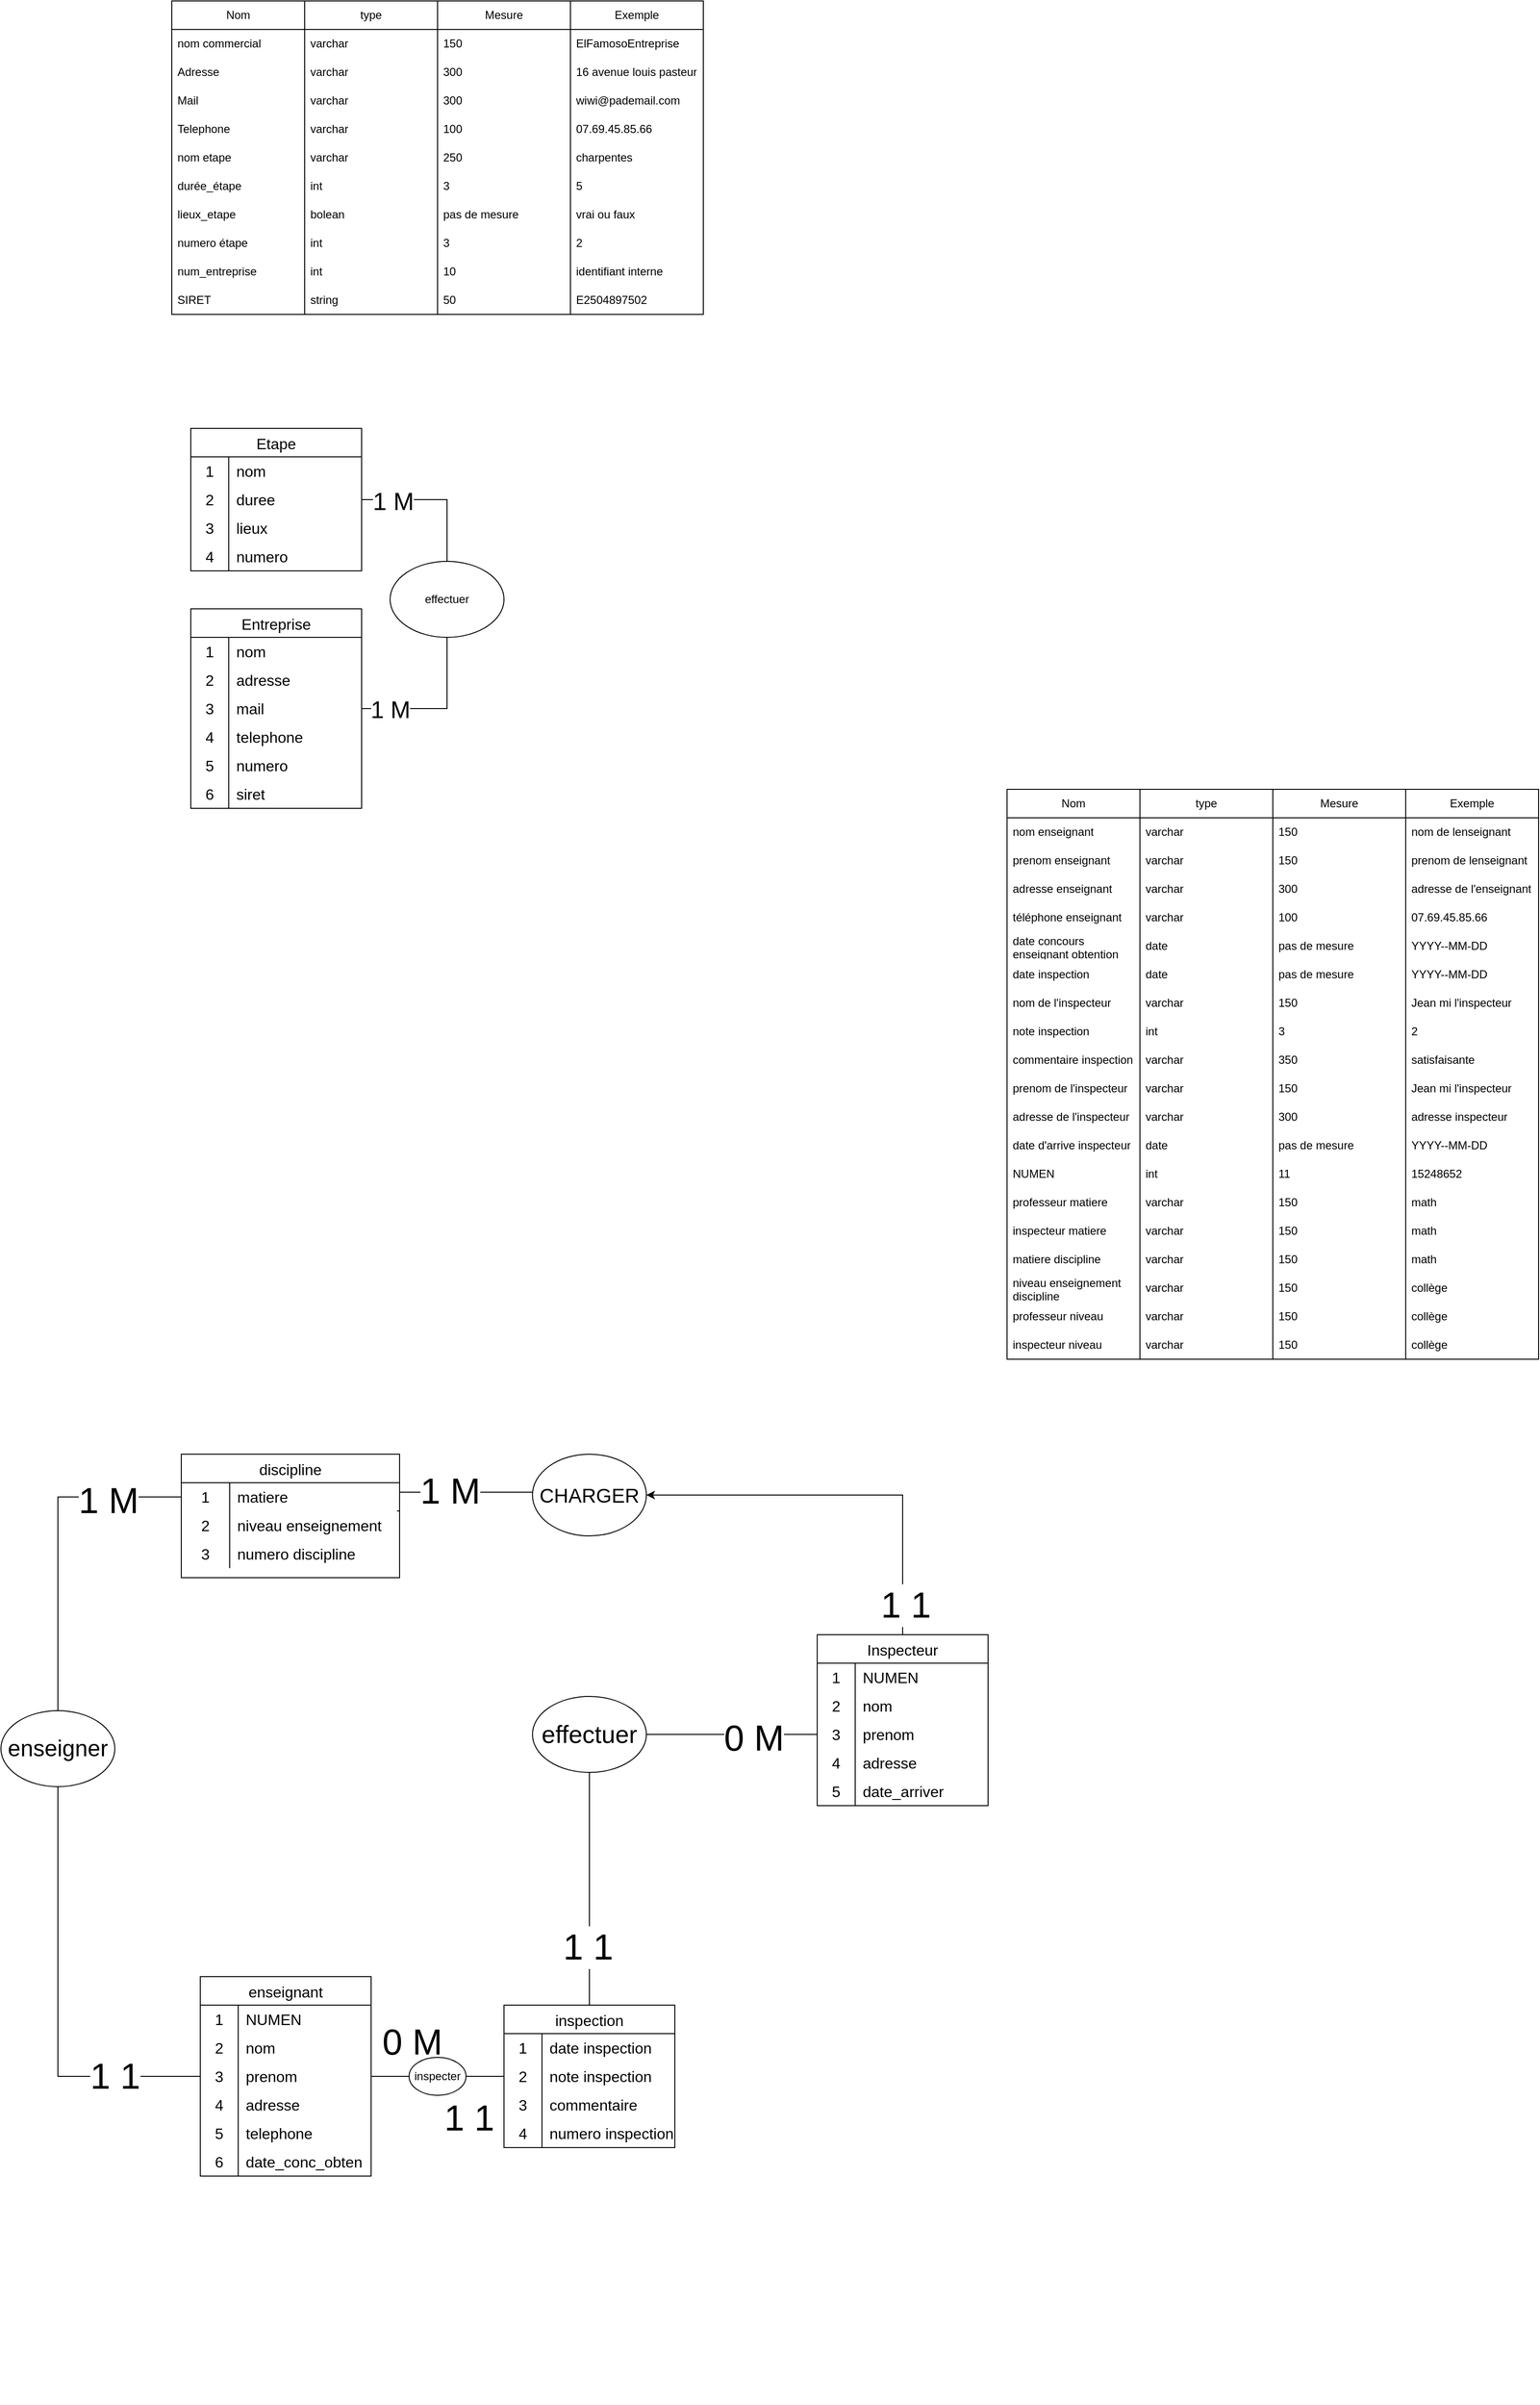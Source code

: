 <mxfile version="21.7.2" type="device">
  <diagram name="Page-1" id="nGeu7cwrrC4A3ULa5Hfx">
    <mxGraphModel dx="2014" dy="1325" grid="1" gridSize="10" guides="1" tooltips="1" connect="1" arrows="1" fold="1" page="1" pageScale="1" pageWidth="827" pageHeight="1169" math="0" shadow="0">
      <root>
        <mxCell id="0" />
        <mxCell id="1" parent="0" />
        <mxCell id="J7-AmWyrRMZifMrzIxG9-1" value="Nom" style="swimlane;fontStyle=0;childLayout=stackLayout;horizontal=1;startSize=30;horizontalStack=0;resizeParent=1;resizeParentMax=0;resizeLast=0;collapsible=1;marginBottom=0;whiteSpace=wrap;html=1;" vertex="1" parent="1">
          <mxGeometry x="20" y="160" width="140" height="330" as="geometry" />
        </mxCell>
        <mxCell id="J7-AmWyrRMZifMrzIxG9-2" value="nom commercial " style="text;strokeColor=none;fillColor=none;align=left;verticalAlign=middle;spacingLeft=4;spacingRight=4;overflow=hidden;points=[[0,0.5],[1,0.5]];portConstraint=eastwest;rotatable=0;whiteSpace=wrap;html=1;" vertex="1" parent="J7-AmWyrRMZifMrzIxG9-1">
          <mxGeometry y="30" width="140" height="30" as="geometry" />
        </mxCell>
        <mxCell id="J7-AmWyrRMZifMrzIxG9-22" value="Adresse" style="text;strokeColor=none;fillColor=none;align=left;verticalAlign=middle;spacingLeft=4;spacingRight=4;overflow=hidden;points=[[0,0.5],[1,0.5]];portConstraint=eastwest;rotatable=0;whiteSpace=wrap;html=1;" vertex="1" parent="J7-AmWyrRMZifMrzIxG9-1">
          <mxGeometry y="60" width="140" height="30" as="geometry" />
        </mxCell>
        <mxCell id="J7-AmWyrRMZifMrzIxG9-26" value="Mail" style="text;strokeColor=none;fillColor=none;align=left;verticalAlign=middle;spacingLeft=4;spacingRight=4;overflow=hidden;points=[[0,0.5],[1,0.5]];portConstraint=eastwest;rotatable=0;whiteSpace=wrap;html=1;" vertex="1" parent="J7-AmWyrRMZifMrzIxG9-1">
          <mxGeometry y="90" width="140" height="30" as="geometry" />
        </mxCell>
        <mxCell id="J7-AmWyrRMZifMrzIxG9-30" value="Telephone" style="text;strokeColor=none;fillColor=none;align=left;verticalAlign=middle;spacingLeft=4;spacingRight=4;overflow=hidden;points=[[0,0.5],[1,0.5]];portConstraint=eastwest;rotatable=0;whiteSpace=wrap;html=1;" vertex="1" parent="J7-AmWyrRMZifMrzIxG9-1">
          <mxGeometry y="120" width="140" height="30" as="geometry" />
        </mxCell>
        <mxCell id="J7-AmWyrRMZifMrzIxG9-42" value="nom etape" style="text;strokeColor=none;fillColor=none;align=left;verticalAlign=middle;spacingLeft=4;spacingRight=4;overflow=hidden;points=[[0,0.5],[1,0.5]];portConstraint=eastwest;rotatable=0;whiteSpace=wrap;html=1;" vertex="1" parent="J7-AmWyrRMZifMrzIxG9-1">
          <mxGeometry y="150" width="140" height="30" as="geometry" />
        </mxCell>
        <mxCell id="J7-AmWyrRMZifMrzIxG9-43" value="durée_étape" style="text;strokeColor=none;fillColor=none;align=left;verticalAlign=middle;spacingLeft=4;spacingRight=4;overflow=hidden;points=[[0,0.5],[1,0.5]];portConstraint=eastwest;rotatable=0;whiteSpace=wrap;html=1;" vertex="1" parent="J7-AmWyrRMZifMrzIxG9-1">
          <mxGeometry y="180" width="140" height="30" as="geometry" />
        </mxCell>
        <mxCell id="J7-AmWyrRMZifMrzIxG9-62" value="lieux_etape" style="text;strokeColor=none;fillColor=none;align=left;verticalAlign=middle;spacingLeft=4;spacingRight=4;overflow=hidden;points=[[0,0.5],[1,0.5]];portConstraint=eastwest;rotatable=0;whiteSpace=wrap;html=1;" vertex="1" parent="J7-AmWyrRMZifMrzIxG9-1">
          <mxGeometry y="210" width="140" height="30" as="geometry" />
        </mxCell>
        <mxCell id="J7-AmWyrRMZifMrzIxG9-64" value="numero étape" style="text;strokeColor=none;fillColor=none;align=left;verticalAlign=middle;spacingLeft=4;spacingRight=4;overflow=hidden;points=[[0,0.5],[1,0.5]];portConstraint=eastwest;rotatable=0;whiteSpace=wrap;html=1;" vertex="1" parent="J7-AmWyrRMZifMrzIxG9-1">
          <mxGeometry y="240" width="140" height="30" as="geometry" />
        </mxCell>
        <mxCell id="J7-AmWyrRMZifMrzIxG9-65" value="num_entreprise" style="text;strokeColor=none;fillColor=none;align=left;verticalAlign=middle;spacingLeft=4;spacingRight=4;overflow=hidden;points=[[0,0.5],[1,0.5]];portConstraint=eastwest;rotatable=0;whiteSpace=wrap;html=1;" vertex="1" parent="J7-AmWyrRMZifMrzIxG9-1">
          <mxGeometry y="270" width="140" height="30" as="geometry" />
        </mxCell>
        <mxCell id="J7-AmWyrRMZifMrzIxG9-67" value="SIRET" style="text;strokeColor=none;fillColor=none;align=left;verticalAlign=middle;spacingLeft=4;spacingRight=4;overflow=hidden;points=[[0,0.5],[1,0.5]];portConstraint=eastwest;rotatable=0;whiteSpace=wrap;html=1;" vertex="1" parent="J7-AmWyrRMZifMrzIxG9-1">
          <mxGeometry y="300" width="140" height="30" as="geometry" />
        </mxCell>
        <mxCell id="J7-AmWyrRMZifMrzIxG9-5" value="type" style="swimlane;fontStyle=0;childLayout=stackLayout;horizontal=1;startSize=30;horizontalStack=0;resizeParent=1;resizeParentMax=0;resizeLast=0;collapsible=1;marginBottom=0;whiteSpace=wrap;html=1;" vertex="1" parent="1">
          <mxGeometry x="160" y="160" width="140" height="330" as="geometry" />
        </mxCell>
        <mxCell id="J7-AmWyrRMZifMrzIxG9-6" value="varchar" style="text;strokeColor=none;fillColor=none;align=left;verticalAlign=middle;spacingLeft=4;spacingRight=4;overflow=hidden;points=[[0,0.5],[1,0.5]];portConstraint=eastwest;rotatable=0;whiteSpace=wrap;html=1;" vertex="1" parent="J7-AmWyrRMZifMrzIxG9-5">
          <mxGeometry y="30" width="140" height="30" as="geometry" />
        </mxCell>
        <mxCell id="J7-AmWyrRMZifMrzIxG9-23" value="varchar" style="text;strokeColor=none;fillColor=none;align=left;verticalAlign=middle;spacingLeft=4;spacingRight=4;overflow=hidden;points=[[0,0.5],[1,0.5]];portConstraint=eastwest;rotatable=0;whiteSpace=wrap;html=1;" vertex="1" parent="J7-AmWyrRMZifMrzIxG9-5">
          <mxGeometry y="60" width="140" height="30" as="geometry" />
        </mxCell>
        <mxCell id="J7-AmWyrRMZifMrzIxG9-27" value="varchar" style="text;strokeColor=none;fillColor=none;align=left;verticalAlign=middle;spacingLeft=4;spacingRight=4;overflow=hidden;points=[[0,0.5],[1,0.5]];portConstraint=eastwest;rotatable=0;whiteSpace=wrap;html=1;" vertex="1" parent="J7-AmWyrRMZifMrzIxG9-5">
          <mxGeometry y="90" width="140" height="30" as="geometry" />
        </mxCell>
        <mxCell id="J7-AmWyrRMZifMrzIxG9-31" value="varchar" style="text;strokeColor=none;fillColor=none;align=left;verticalAlign=middle;spacingLeft=4;spacingRight=4;overflow=hidden;points=[[0,0.5],[1,0.5]];portConstraint=eastwest;rotatable=0;whiteSpace=wrap;html=1;" vertex="1" parent="J7-AmWyrRMZifMrzIxG9-5">
          <mxGeometry y="120" width="140" height="30" as="geometry" />
        </mxCell>
        <mxCell id="J7-AmWyrRMZifMrzIxG9-44" value="varchar" style="text;strokeColor=none;fillColor=none;align=left;verticalAlign=middle;spacingLeft=4;spacingRight=4;overflow=hidden;points=[[0,0.5],[1,0.5]];portConstraint=eastwest;rotatable=0;whiteSpace=wrap;html=1;" vertex="1" parent="J7-AmWyrRMZifMrzIxG9-5">
          <mxGeometry y="150" width="140" height="30" as="geometry" />
        </mxCell>
        <mxCell id="J7-AmWyrRMZifMrzIxG9-45" value="int" style="text;strokeColor=none;fillColor=none;align=left;verticalAlign=middle;spacingLeft=4;spacingRight=4;overflow=hidden;points=[[0,0.5],[1,0.5]];portConstraint=eastwest;rotatable=0;whiteSpace=wrap;html=1;" vertex="1" parent="J7-AmWyrRMZifMrzIxG9-5">
          <mxGeometry y="180" width="140" height="30" as="geometry" />
        </mxCell>
        <mxCell id="J7-AmWyrRMZifMrzIxG9-46" value="bolean" style="text;strokeColor=none;fillColor=none;align=left;verticalAlign=middle;spacingLeft=4;spacingRight=4;overflow=hidden;points=[[0,0.5],[1,0.5]];portConstraint=eastwest;rotatable=0;whiteSpace=wrap;html=1;" vertex="1" parent="J7-AmWyrRMZifMrzIxG9-5">
          <mxGeometry y="210" width="140" height="30" as="geometry" />
        </mxCell>
        <mxCell id="J7-AmWyrRMZifMrzIxG9-48" value="int" style="text;strokeColor=none;fillColor=none;align=left;verticalAlign=middle;spacingLeft=4;spacingRight=4;overflow=hidden;points=[[0,0.5],[1,0.5]];portConstraint=eastwest;rotatable=0;whiteSpace=wrap;html=1;" vertex="1" parent="J7-AmWyrRMZifMrzIxG9-5">
          <mxGeometry y="240" width="140" height="30" as="geometry" />
        </mxCell>
        <mxCell id="J7-AmWyrRMZifMrzIxG9-49" value="int" style="text;strokeColor=none;fillColor=none;align=left;verticalAlign=middle;spacingLeft=4;spacingRight=4;overflow=hidden;points=[[0,0.5],[1,0.5]];portConstraint=eastwest;rotatable=0;whiteSpace=wrap;html=1;" vertex="1" parent="J7-AmWyrRMZifMrzIxG9-5">
          <mxGeometry y="270" width="140" height="30" as="geometry" />
        </mxCell>
        <mxCell id="J7-AmWyrRMZifMrzIxG9-68" value="string" style="text;strokeColor=none;fillColor=none;align=left;verticalAlign=middle;spacingLeft=4;spacingRight=4;overflow=hidden;points=[[0,0.5],[1,0.5]];portConstraint=eastwest;rotatable=0;whiteSpace=wrap;html=1;" vertex="1" parent="J7-AmWyrRMZifMrzIxG9-5">
          <mxGeometry y="300" width="140" height="30" as="geometry" />
        </mxCell>
        <mxCell id="J7-AmWyrRMZifMrzIxG9-9" value="Mesure" style="swimlane;fontStyle=0;childLayout=stackLayout;horizontal=1;startSize=30;horizontalStack=0;resizeParent=1;resizeParentMax=0;resizeLast=0;collapsible=1;marginBottom=0;whiteSpace=wrap;html=1;" vertex="1" parent="1">
          <mxGeometry x="300" y="160" width="140" height="330" as="geometry" />
        </mxCell>
        <mxCell id="J7-AmWyrRMZifMrzIxG9-10" value="150" style="text;strokeColor=none;fillColor=none;align=left;verticalAlign=middle;spacingLeft=4;spacingRight=4;overflow=hidden;points=[[0,0.5],[1,0.5]];portConstraint=eastwest;rotatable=0;whiteSpace=wrap;html=1;" vertex="1" parent="J7-AmWyrRMZifMrzIxG9-9">
          <mxGeometry y="30" width="140" height="30" as="geometry" />
        </mxCell>
        <mxCell id="J7-AmWyrRMZifMrzIxG9-24" value="300" style="text;strokeColor=none;fillColor=none;align=left;verticalAlign=middle;spacingLeft=4;spacingRight=4;overflow=hidden;points=[[0,0.5],[1,0.5]];portConstraint=eastwest;rotatable=0;whiteSpace=wrap;html=1;" vertex="1" parent="J7-AmWyrRMZifMrzIxG9-9">
          <mxGeometry y="60" width="140" height="30" as="geometry" />
        </mxCell>
        <mxCell id="J7-AmWyrRMZifMrzIxG9-28" value="300" style="text;strokeColor=none;fillColor=none;align=left;verticalAlign=middle;spacingLeft=4;spacingRight=4;overflow=hidden;points=[[0,0.5],[1,0.5]];portConstraint=eastwest;rotatable=0;whiteSpace=wrap;html=1;" vertex="1" parent="J7-AmWyrRMZifMrzIxG9-9">
          <mxGeometry y="90" width="140" height="30" as="geometry" />
        </mxCell>
        <mxCell id="J7-AmWyrRMZifMrzIxG9-32" value="100" style="text;strokeColor=none;fillColor=none;align=left;verticalAlign=middle;spacingLeft=4;spacingRight=4;overflow=hidden;points=[[0,0.5],[1,0.5]];portConstraint=eastwest;rotatable=0;whiteSpace=wrap;html=1;" vertex="1" parent="J7-AmWyrRMZifMrzIxG9-9">
          <mxGeometry y="120" width="140" height="30" as="geometry" />
        </mxCell>
        <mxCell id="J7-AmWyrRMZifMrzIxG9-50" value="250" style="text;strokeColor=none;fillColor=none;align=left;verticalAlign=middle;spacingLeft=4;spacingRight=4;overflow=hidden;points=[[0,0.5],[1,0.5]];portConstraint=eastwest;rotatable=0;whiteSpace=wrap;html=1;" vertex="1" parent="J7-AmWyrRMZifMrzIxG9-9">
          <mxGeometry y="150" width="140" height="30" as="geometry" />
        </mxCell>
        <mxCell id="J7-AmWyrRMZifMrzIxG9-51" value="3" style="text;strokeColor=none;fillColor=none;align=left;verticalAlign=middle;spacingLeft=4;spacingRight=4;overflow=hidden;points=[[0,0.5],[1,0.5]];portConstraint=eastwest;rotatable=0;whiteSpace=wrap;html=1;" vertex="1" parent="J7-AmWyrRMZifMrzIxG9-9">
          <mxGeometry y="180" width="140" height="30" as="geometry" />
        </mxCell>
        <mxCell id="J7-AmWyrRMZifMrzIxG9-52" value="pas de mesure" style="text;strokeColor=none;fillColor=none;align=left;verticalAlign=middle;spacingLeft=4;spacingRight=4;overflow=hidden;points=[[0,0.5],[1,0.5]];portConstraint=eastwest;rotatable=0;whiteSpace=wrap;html=1;" vertex="1" parent="J7-AmWyrRMZifMrzIxG9-9">
          <mxGeometry y="210" width="140" height="30" as="geometry" />
        </mxCell>
        <mxCell id="J7-AmWyrRMZifMrzIxG9-54" value="3" style="text;strokeColor=none;fillColor=none;align=left;verticalAlign=middle;spacingLeft=4;spacingRight=4;overflow=hidden;points=[[0,0.5],[1,0.5]];portConstraint=eastwest;rotatable=0;whiteSpace=wrap;html=1;" vertex="1" parent="J7-AmWyrRMZifMrzIxG9-9">
          <mxGeometry y="240" width="140" height="30" as="geometry" />
        </mxCell>
        <mxCell id="J7-AmWyrRMZifMrzIxG9-55" value="10" style="text;strokeColor=none;fillColor=none;align=left;verticalAlign=middle;spacingLeft=4;spacingRight=4;overflow=hidden;points=[[0,0.5],[1,0.5]];portConstraint=eastwest;rotatable=0;whiteSpace=wrap;html=1;" vertex="1" parent="J7-AmWyrRMZifMrzIxG9-9">
          <mxGeometry y="270" width="140" height="30" as="geometry" />
        </mxCell>
        <mxCell id="J7-AmWyrRMZifMrzIxG9-69" value="50" style="text;strokeColor=none;fillColor=none;align=left;verticalAlign=middle;spacingLeft=4;spacingRight=4;overflow=hidden;points=[[0,0.5],[1,0.5]];portConstraint=eastwest;rotatable=0;whiteSpace=wrap;html=1;" vertex="1" parent="J7-AmWyrRMZifMrzIxG9-9">
          <mxGeometry y="300" width="140" height="30" as="geometry" />
        </mxCell>
        <mxCell id="J7-AmWyrRMZifMrzIxG9-13" value="Exemple" style="swimlane;fontStyle=0;childLayout=stackLayout;horizontal=1;startSize=30;horizontalStack=0;resizeParent=1;resizeParentMax=0;resizeLast=0;collapsible=1;marginBottom=0;whiteSpace=wrap;html=1;" vertex="1" parent="1">
          <mxGeometry x="440" y="160" width="140" height="330" as="geometry" />
        </mxCell>
        <mxCell id="J7-AmWyrRMZifMrzIxG9-14" value="ElFamosoEntreprise" style="text;strokeColor=none;fillColor=none;align=left;verticalAlign=middle;spacingLeft=4;spacingRight=4;overflow=hidden;points=[[0,0.5],[1,0.5]];portConstraint=eastwest;rotatable=0;whiteSpace=wrap;html=1;" vertex="1" parent="J7-AmWyrRMZifMrzIxG9-13">
          <mxGeometry y="30" width="140" height="30" as="geometry" />
        </mxCell>
        <mxCell id="J7-AmWyrRMZifMrzIxG9-25" value="16 avenue louis pasteur" style="text;strokeColor=none;fillColor=none;align=left;verticalAlign=middle;spacingLeft=4;spacingRight=4;overflow=hidden;points=[[0,0.5],[1,0.5]];portConstraint=eastwest;rotatable=0;whiteSpace=wrap;html=1;" vertex="1" parent="J7-AmWyrRMZifMrzIxG9-13">
          <mxGeometry y="60" width="140" height="30" as="geometry" />
        </mxCell>
        <mxCell id="J7-AmWyrRMZifMrzIxG9-29" value="wiwi@pademail.com" style="text;strokeColor=none;fillColor=none;align=left;verticalAlign=middle;spacingLeft=4;spacingRight=4;overflow=hidden;points=[[0,0.5],[1,0.5]];portConstraint=eastwest;rotatable=0;whiteSpace=wrap;html=1;" vertex="1" parent="J7-AmWyrRMZifMrzIxG9-13">
          <mxGeometry y="90" width="140" height="30" as="geometry" />
        </mxCell>
        <mxCell id="J7-AmWyrRMZifMrzIxG9-33" value="07.69.45.85.66" style="text;strokeColor=none;fillColor=none;align=left;verticalAlign=middle;spacingLeft=4;spacingRight=4;overflow=hidden;points=[[0,0.5],[1,0.5]];portConstraint=eastwest;rotatable=0;whiteSpace=wrap;html=1;" vertex="1" parent="J7-AmWyrRMZifMrzIxG9-13">
          <mxGeometry y="120" width="140" height="30" as="geometry" />
        </mxCell>
        <mxCell id="J7-AmWyrRMZifMrzIxG9-56" value="charpentes" style="text;strokeColor=none;fillColor=none;align=left;verticalAlign=middle;spacingLeft=4;spacingRight=4;overflow=hidden;points=[[0,0.5],[1,0.5]];portConstraint=eastwest;rotatable=0;whiteSpace=wrap;html=1;" vertex="1" parent="J7-AmWyrRMZifMrzIxG9-13">
          <mxGeometry y="150" width="140" height="30" as="geometry" />
        </mxCell>
        <mxCell id="J7-AmWyrRMZifMrzIxG9-57" value="5" style="text;strokeColor=none;fillColor=none;align=left;verticalAlign=middle;spacingLeft=4;spacingRight=4;overflow=hidden;points=[[0,0.5],[1,0.5]];portConstraint=eastwest;rotatable=0;whiteSpace=wrap;html=1;" vertex="1" parent="J7-AmWyrRMZifMrzIxG9-13">
          <mxGeometry y="180" width="140" height="30" as="geometry" />
        </mxCell>
        <mxCell id="J7-AmWyrRMZifMrzIxG9-58" value="vrai ou faux" style="text;strokeColor=none;fillColor=none;align=left;verticalAlign=middle;spacingLeft=4;spacingRight=4;overflow=hidden;points=[[0,0.5],[1,0.5]];portConstraint=eastwest;rotatable=0;whiteSpace=wrap;html=1;" vertex="1" parent="J7-AmWyrRMZifMrzIxG9-13">
          <mxGeometry y="210" width="140" height="30" as="geometry" />
        </mxCell>
        <mxCell id="J7-AmWyrRMZifMrzIxG9-60" value="2" style="text;strokeColor=none;fillColor=none;align=left;verticalAlign=middle;spacingLeft=4;spacingRight=4;overflow=hidden;points=[[0,0.5],[1,0.5]];portConstraint=eastwest;rotatable=0;whiteSpace=wrap;html=1;" vertex="1" parent="J7-AmWyrRMZifMrzIxG9-13">
          <mxGeometry y="240" width="140" height="30" as="geometry" />
        </mxCell>
        <mxCell id="J7-AmWyrRMZifMrzIxG9-61" value="identifiant interne" style="text;strokeColor=none;fillColor=none;align=left;verticalAlign=middle;spacingLeft=4;spacingRight=4;overflow=hidden;points=[[0,0.5],[1,0.5]];portConstraint=eastwest;rotatable=0;whiteSpace=wrap;html=1;" vertex="1" parent="J7-AmWyrRMZifMrzIxG9-13">
          <mxGeometry y="270" width="140" height="30" as="geometry" />
        </mxCell>
        <mxCell id="J7-AmWyrRMZifMrzIxG9-70" value="E2504897502" style="text;strokeColor=none;fillColor=none;align=left;verticalAlign=middle;spacingLeft=4;spacingRight=4;overflow=hidden;points=[[0,0.5],[1,0.5]];portConstraint=eastwest;rotatable=0;whiteSpace=wrap;html=1;" vertex="1" parent="J7-AmWyrRMZifMrzIxG9-13">
          <mxGeometry y="300" width="140" height="30" as="geometry" />
        </mxCell>
        <mxCell id="J7-AmWyrRMZifMrzIxG9-71" value="Etape" style="shape=table;startSize=30;container=1;collapsible=0;childLayout=tableLayout;fixedRows=1;rowLines=0;fontStyle=0;strokeColor=default;fontSize=16;" vertex="1" parent="1">
          <mxGeometry x="40" y="610" width="180" height="150" as="geometry" />
        </mxCell>
        <mxCell id="J7-AmWyrRMZifMrzIxG9-72" value="" style="shape=tableRow;horizontal=0;startSize=0;swimlaneHead=0;swimlaneBody=0;top=0;left=0;bottom=0;right=0;collapsible=0;dropTarget=0;fillColor=none;points=[[0,0.5],[1,0.5]];portConstraint=eastwest;strokeColor=inherit;fontSize=16;" vertex="1" parent="J7-AmWyrRMZifMrzIxG9-71">
          <mxGeometry y="30" width="180" height="30" as="geometry" />
        </mxCell>
        <mxCell id="J7-AmWyrRMZifMrzIxG9-73" value="1" style="shape=partialRectangle;html=1;whiteSpace=wrap;connectable=0;fillColor=none;top=0;left=0;bottom=0;right=0;overflow=hidden;pointerEvents=1;strokeColor=inherit;fontSize=16;" vertex="1" parent="J7-AmWyrRMZifMrzIxG9-72">
          <mxGeometry width="40" height="30" as="geometry">
            <mxRectangle width="40" height="30" as="alternateBounds" />
          </mxGeometry>
        </mxCell>
        <mxCell id="J7-AmWyrRMZifMrzIxG9-74" value="nom" style="shape=partialRectangle;html=1;whiteSpace=wrap;connectable=0;fillColor=none;top=0;left=0;bottom=0;right=0;align=left;spacingLeft=6;overflow=hidden;strokeColor=inherit;fontSize=16;" vertex="1" parent="J7-AmWyrRMZifMrzIxG9-72">
          <mxGeometry x="40" width="140" height="30" as="geometry">
            <mxRectangle width="140" height="30" as="alternateBounds" />
          </mxGeometry>
        </mxCell>
        <mxCell id="J7-AmWyrRMZifMrzIxG9-75" value="" style="shape=tableRow;horizontal=0;startSize=0;swimlaneHead=0;swimlaneBody=0;top=0;left=0;bottom=0;right=0;collapsible=0;dropTarget=0;fillColor=none;points=[[0,0.5],[1,0.5]];portConstraint=eastwest;strokeColor=inherit;fontSize=16;" vertex="1" parent="J7-AmWyrRMZifMrzIxG9-71">
          <mxGeometry y="60" width="180" height="30" as="geometry" />
        </mxCell>
        <mxCell id="J7-AmWyrRMZifMrzIxG9-76" value="2" style="shape=partialRectangle;html=1;whiteSpace=wrap;connectable=0;fillColor=none;top=0;left=0;bottom=0;right=0;overflow=hidden;strokeColor=inherit;fontSize=16;" vertex="1" parent="J7-AmWyrRMZifMrzIxG9-75">
          <mxGeometry width="40" height="30" as="geometry">
            <mxRectangle width="40" height="30" as="alternateBounds" />
          </mxGeometry>
        </mxCell>
        <mxCell id="J7-AmWyrRMZifMrzIxG9-77" value="duree" style="shape=partialRectangle;html=1;whiteSpace=wrap;connectable=0;fillColor=none;top=0;left=0;bottom=0;right=0;align=left;spacingLeft=6;overflow=hidden;strokeColor=inherit;fontSize=16;" vertex="1" parent="J7-AmWyrRMZifMrzIxG9-75">
          <mxGeometry x="40" width="140" height="30" as="geometry">
            <mxRectangle width="140" height="30" as="alternateBounds" />
          </mxGeometry>
        </mxCell>
        <mxCell id="J7-AmWyrRMZifMrzIxG9-78" value="" style="shape=tableRow;horizontal=0;startSize=0;swimlaneHead=0;swimlaneBody=0;top=0;left=0;bottom=0;right=0;collapsible=0;dropTarget=0;fillColor=none;points=[[0,0.5],[1,0.5]];portConstraint=eastwest;strokeColor=inherit;fontSize=16;" vertex="1" parent="J7-AmWyrRMZifMrzIxG9-71">
          <mxGeometry y="90" width="180" height="30" as="geometry" />
        </mxCell>
        <mxCell id="J7-AmWyrRMZifMrzIxG9-79" value="3" style="shape=partialRectangle;html=1;whiteSpace=wrap;connectable=0;fillColor=none;top=0;left=0;bottom=0;right=0;overflow=hidden;strokeColor=inherit;fontSize=16;" vertex="1" parent="J7-AmWyrRMZifMrzIxG9-78">
          <mxGeometry width="40" height="30" as="geometry">
            <mxRectangle width="40" height="30" as="alternateBounds" />
          </mxGeometry>
        </mxCell>
        <mxCell id="J7-AmWyrRMZifMrzIxG9-80" value="lieux" style="shape=partialRectangle;html=1;whiteSpace=wrap;connectable=0;fillColor=none;top=0;left=0;bottom=0;right=0;align=left;spacingLeft=6;overflow=hidden;strokeColor=inherit;fontSize=16;" vertex="1" parent="J7-AmWyrRMZifMrzIxG9-78">
          <mxGeometry x="40" width="140" height="30" as="geometry">
            <mxRectangle width="140" height="30" as="alternateBounds" />
          </mxGeometry>
        </mxCell>
        <mxCell id="J7-AmWyrRMZifMrzIxG9-91" style="shape=tableRow;horizontal=0;startSize=0;swimlaneHead=0;swimlaneBody=0;top=0;left=0;bottom=0;right=0;collapsible=0;dropTarget=0;fillColor=none;points=[[0,0.5],[1,0.5]];portConstraint=eastwest;strokeColor=inherit;fontSize=16;" vertex="1" parent="J7-AmWyrRMZifMrzIxG9-71">
          <mxGeometry y="120" width="180" height="30" as="geometry" />
        </mxCell>
        <mxCell id="J7-AmWyrRMZifMrzIxG9-92" value="4" style="shape=partialRectangle;html=1;whiteSpace=wrap;connectable=0;fillColor=none;top=0;left=0;bottom=0;right=0;overflow=hidden;strokeColor=inherit;fontSize=16;" vertex="1" parent="J7-AmWyrRMZifMrzIxG9-91">
          <mxGeometry width="40" height="30" as="geometry">
            <mxRectangle width="40" height="30" as="alternateBounds" />
          </mxGeometry>
        </mxCell>
        <mxCell id="J7-AmWyrRMZifMrzIxG9-93" value="numero" style="shape=partialRectangle;html=1;whiteSpace=wrap;connectable=0;fillColor=none;top=0;left=0;bottom=0;right=0;align=left;spacingLeft=6;overflow=hidden;strokeColor=inherit;fontSize=16;" vertex="1" parent="J7-AmWyrRMZifMrzIxG9-91">
          <mxGeometry x="40" width="140" height="30" as="geometry">
            <mxRectangle width="140" height="30" as="alternateBounds" />
          </mxGeometry>
        </mxCell>
        <mxCell id="J7-AmWyrRMZifMrzIxG9-81" value="Entreprise" style="shape=table;startSize=30;container=1;collapsible=0;childLayout=tableLayout;fixedRows=1;rowLines=0;fontStyle=0;strokeColor=default;fontSize=16;" vertex="1" parent="1">
          <mxGeometry x="40" y="800" width="180" height="210" as="geometry" />
        </mxCell>
        <mxCell id="J7-AmWyrRMZifMrzIxG9-82" value="" style="shape=tableRow;horizontal=0;startSize=0;swimlaneHead=0;swimlaneBody=0;top=0;left=0;bottom=0;right=0;collapsible=0;dropTarget=0;fillColor=none;points=[[0,0.5],[1,0.5]];portConstraint=eastwest;strokeColor=inherit;fontSize=16;" vertex="1" parent="J7-AmWyrRMZifMrzIxG9-81">
          <mxGeometry y="30" width="180" height="30" as="geometry" />
        </mxCell>
        <mxCell id="J7-AmWyrRMZifMrzIxG9-83" value="1" style="shape=partialRectangle;html=1;whiteSpace=wrap;connectable=0;fillColor=none;top=0;left=0;bottom=0;right=0;overflow=hidden;pointerEvents=1;strokeColor=inherit;fontSize=16;" vertex="1" parent="J7-AmWyrRMZifMrzIxG9-82">
          <mxGeometry width="40" height="30" as="geometry">
            <mxRectangle width="40" height="30" as="alternateBounds" />
          </mxGeometry>
        </mxCell>
        <mxCell id="J7-AmWyrRMZifMrzIxG9-84" value="nom" style="shape=partialRectangle;html=1;whiteSpace=wrap;connectable=0;fillColor=none;top=0;left=0;bottom=0;right=0;align=left;spacingLeft=6;overflow=hidden;strokeColor=inherit;fontSize=16;" vertex="1" parent="J7-AmWyrRMZifMrzIxG9-82">
          <mxGeometry x="40" width="140" height="30" as="geometry">
            <mxRectangle width="140" height="30" as="alternateBounds" />
          </mxGeometry>
        </mxCell>
        <mxCell id="J7-AmWyrRMZifMrzIxG9-85" value="" style="shape=tableRow;horizontal=0;startSize=0;swimlaneHead=0;swimlaneBody=0;top=0;left=0;bottom=0;right=0;collapsible=0;dropTarget=0;fillColor=none;points=[[0,0.5],[1,0.5]];portConstraint=eastwest;strokeColor=inherit;fontSize=16;" vertex="1" parent="J7-AmWyrRMZifMrzIxG9-81">
          <mxGeometry y="60" width="180" height="30" as="geometry" />
        </mxCell>
        <mxCell id="J7-AmWyrRMZifMrzIxG9-86" value="2" style="shape=partialRectangle;html=1;whiteSpace=wrap;connectable=0;fillColor=none;top=0;left=0;bottom=0;right=0;overflow=hidden;strokeColor=inherit;fontSize=16;" vertex="1" parent="J7-AmWyrRMZifMrzIxG9-85">
          <mxGeometry width="40" height="30" as="geometry">
            <mxRectangle width="40" height="30" as="alternateBounds" />
          </mxGeometry>
        </mxCell>
        <mxCell id="J7-AmWyrRMZifMrzIxG9-87" value="adresse" style="shape=partialRectangle;html=1;whiteSpace=wrap;connectable=0;fillColor=none;top=0;left=0;bottom=0;right=0;align=left;spacingLeft=6;overflow=hidden;strokeColor=inherit;fontSize=16;" vertex="1" parent="J7-AmWyrRMZifMrzIxG9-85">
          <mxGeometry x="40" width="140" height="30" as="geometry">
            <mxRectangle width="140" height="30" as="alternateBounds" />
          </mxGeometry>
        </mxCell>
        <mxCell id="J7-AmWyrRMZifMrzIxG9-88" value="" style="shape=tableRow;horizontal=0;startSize=0;swimlaneHead=0;swimlaneBody=0;top=0;left=0;bottom=0;right=0;collapsible=0;dropTarget=0;fillColor=none;points=[[0,0.5],[1,0.5]];portConstraint=eastwest;strokeColor=inherit;fontSize=16;" vertex="1" parent="J7-AmWyrRMZifMrzIxG9-81">
          <mxGeometry y="90" width="180" height="30" as="geometry" />
        </mxCell>
        <mxCell id="J7-AmWyrRMZifMrzIxG9-89" value="3" style="shape=partialRectangle;html=1;whiteSpace=wrap;connectable=0;fillColor=none;top=0;left=0;bottom=0;right=0;overflow=hidden;strokeColor=inherit;fontSize=16;" vertex="1" parent="J7-AmWyrRMZifMrzIxG9-88">
          <mxGeometry width="40" height="30" as="geometry">
            <mxRectangle width="40" height="30" as="alternateBounds" />
          </mxGeometry>
        </mxCell>
        <mxCell id="J7-AmWyrRMZifMrzIxG9-90" value="mail" style="shape=partialRectangle;html=1;whiteSpace=wrap;connectable=0;fillColor=none;top=0;left=0;bottom=0;right=0;align=left;spacingLeft=6;overflow=hidden;strokeColor=inherit;fontSize=16;" vertex="1" parent="J7-AmWyrRMZifMrzIxG9-88">
          <mxGeometry x="40" width="140" height="30" as="geometry">
            <mxRectangle width="140" height="30" as="alternateBounds" />
          </mxGeometry>
        </mxCell>
        <mxCell id="J7-AmWyrRMZifMrzIxG9-94" style="shape=tableRow;horizontal=0;startSize=0;swimlaneHead=0;swimlaneBody=0;top=0;left=0;bottom=0;right=0;collapsible=0;dropTarget=0;fillColor=none;points=[[0,0.5],[1,0.5]];portConstraint=eastwest;strokeColor=inherit;fontSize=16;" vertex="1" parent="J7-AmWyrRMZifMrzIxG9-81">
          <mxGeometry y="120" width="180" height="30" as="geometry" />
        </mxCell>
        <mxCell id="J7-AmWyrRMZifMrzIxG9-95" value="4" style="shape=partialRectangle;html=1;whiteSpace=wrap;connectable=0;fillColor=none;top=0;left=0;bottom=0;right=0;overflow=hidden;strokeColor=inherit;fontSize=16;" vertex="1" parent="J7-AmWyrRMZifMrzIxG9-94">
          <mxGeometry width="40" height="30" as="geometry">
            <mxRectangle width="40" height="30" as="alternateBounds" />
          </mxGeometry>
        </mxCell>
        <mxCell id="J7-AmWyrRMZifMrzIxG9-96" value="telephone" style="shape=partialRectangle;html=1;whiteSpace=wrap;connectable=0;fillColor=none;top=0;left=0;bottom=0;right=0;align=left;spacingLeft=6;overflow=hidden;strokeColor=inherit;fontSize=16;" vertex="1" parent="J7-AmWyrRMZifMrzIxG9-94">
          <mxGeometry x="40" width="140" height="30" as="geometry">
            <mxRectangle width="140" height="30" as="alternateBounds" />
          </mxGeometry>
        </mxCell>
        <mxCell id="J7-AmWyrRMZifMrzIxG9-97" style="shape=tableRow;horizontal=0;startSize=0;swimlaneHead=0;swimlaneBody=0;top=0;left=0;bottom=0;right=0;collapsible=0;dropTarget=0;fillColor=none;points=[[0,0.5],[1,0.5]];portConstraint=eastwest;strokeColor=inherit;fontSize=16;" vertex="1" parent="J7-AmWyrRMZifMrzIxG9-81">
          <mxGeometry y="150" width="180" height="30" as="geometry" />
        </mxCell>
        <mxCell id="J7-AmWyrRMZifMrzIxG9-98" value="5" style="shape=partialRectangle;html=1;whiteSpace=wrap;connectable=0;fillColor=none;top=0;left=0;bottom=0;right=0;overflow=hidden;strokeColor=inherit;fontSize=16;" vertex="1" parent="J7-AmWyrRMZifMrzIxG9-97">
          <mxGeometry width="40" height="30" as="geometry">
            <mxRectangle width="40" height="30" as="alternateBounds" />
          </mxGeometry>
        </mxCell>
        <mxCell id="J7-AmWyrRMZifMrzIxG9-99" value="numero" style="shape=partialRectangle;html=1;whiteSpace=wrap;connectable=0;fillColor=none;top=0;left=0;bottom=0;right=0;align=left;spacingLeft=6;overflow=hidden;strokeColor=inherit;fontSize=16;" vertex="1" parent="J7-AmWyrRMZifMrzIxG9-97">
          <mxGeometry x="40" width="140" height="30" as="geometry">
            <mxRectangle width="140" height="30" as="alternateBounds" />
          </mxGeometry>
        </mxCell>
        <mxCell id="J7-AmWyrRMZifMrzIxG9-100" style="shape=tableRow;horizontal=0;startSize=0;swimlaneHead=0;swimlaneBody=0;top=0;left=0;bottom=0;right=0;collapsible=0;dropTarget=0;fillColor=none;points=[[0,0.5],[1,0.5]];portConstraint=eastwest;strokeColor=inherit;fontSize=16;" vertex="1" parent="J7-AmWyrRMZifMrzIxG9-81">
          <mxGeometry y="180" width="180" height="30" as="geometry" />
        </mxCell>
        <mxCell id="J7-AmWyrRMZifMrzIxG9-101" value="6" style="shape=partialRectangle;html=1;whiteSpace=wrap;connectable=0;fillColor=none;top=0;left=0;bottom=0;right=0;overflow=hidden;strokeColor=inherit;fontSize=16;" vertex="1" parent="J7-AmWyrRMZifMrzIxG9-100">
          <mxGeometry width="40" height="30" as="geometry">
            <mxRectangle width="40" height="30" as="alternateBounds" />
          </mxGeometry>
        </mxCell>
        <mxCell id="J7-AmWyrRMZifMrzIxG9-102" value="siret" style="shape=partialRectangle;html=1;whiteSpace=wrap;connectable=0;fillColor=none;top=0;left=0;bottom=0;right=0;align=left;spacingLeft=6;overflow=hidden;strokeColor=inherit;fontSize=16;" vertex="1" parent="J7-AmWyrRMZifMrzIxG9-100">
          <mxGeometry x="40" width="140" height="30" as="geometry">
            <mxRectangle width="140" height="30" as="alternateBounds" />
          </mxGeometry>
        </mxCell>
        <mxCell id="J7-AmWyrRMZifMrzIxG9-103" value="effectuer" style="ellipse;whiteSpace=wrap;html=1;" vertex="1" parent="1">
          <mxGeometry x="250" y="750" width="120" height="80" as="geometry" />
        </mxCell>
        <mxCell id="J7-AmWyrRMZifMrzIxG9-104" style="edgeStyle=orthogonalEdgeStyle;rounded=0;orthogonalLoop=1;jettySize=auto;html=1;exitX=1;exitY=0.5;exitDx=0;exitDy=0;entryX=0.5;entryY=0;entryDx=0;entryDy=0;endArrow=none;endFill=0;" edge="1" parent="1" source="J7-AmWyrRMZifMrzIxG9-75" target="J7-AmWyrRMZifMrzIxG9-103">
          <mxGeometry relative="1" as="geometry" />
        </mxCell>
        <mxCell id="J7-AmWyrRMZifMrzIxG9-107" value="1 M" style="edgeLabel;html=1;align=center;verticalAlign=middle;resizable=0;points=[];fontSize=26;" vertex="1" connectable="0" parent="J7-AmWyrRMZifMrzIxG9-104">
          <mxGeometry x="-0.574" y="-2" relative="1" as="geometry">
            <mxPoint as="offset" />
          </mxGeometry>
        </mxCell>
        <mxCell id="J7-AmWyrRMZifMrzIxG9-105" style="edgeStyle=orthogonalEdgeStyle;rounded=0;orthogonalLoop=1;jettySize=auto;html=1;strokeColor=default;endArrow=none;endFill=0;" edge="1" parent="1" source="J7-AmWyrRMZifMrzIxG9-88" target="J7-AmWyrRMZifMrzIxG9-103">
          <mxGeometry relative="1" as="geometry" />
        </mxCell>
        <mxCell id="J7-AmWyrRMZifMrzIxG9-109" value="1 M" style="edgeLabel;html=1;align=center;verticalAlign=middle;resizable=0;points=[];fontSize=25;" vertex="1" connectable="0" parent="J7-AmWyrRMZifMrzIxG9-105">
          <mxGeometry x="-0.709" relative="1" as="geometry">
            <mxPoint x="6" as="offset" />
          </mxGeometry>
        </mxCell>
        <mxCell id="J7-AmWyrRMZifMrzIxG9-110" value="Nom" style="swimlane;fontStyle=0;childLayout=stackLayout;horizontal=1;startSize=30;horizontalStack=0;resizeParent=1;resizeParentMax=0;resizeLast=0;collapsible=1;marginBottom=0;whiteSpace=wrap;html=1;" vertex="1" parent="1">
          <mxGeometry x="900" y="990" width="140" height="600" as="geometry" />
        </mxCell>
        <mxCell id="J7-AmWyrRMZifMrzIxG9-111" value="nom enseignant " style="text;strokeColor=none;fillColor=none;align=left;verticalAlign=middle;spacingLeft=4;spacingRight=4;overflow=hidden;points=[[0,0.5],[1,0.5]];portConstraint=eastwest;rotatable=0;whiteSpace=wrap;html=1;" vertex="1" parent="J7-AmWyrRMZifMrzIxG9-110">
          <mxGeometry y="30" width="140" height="30" as="geometry" />
        </mxCell>
        <mxCell id="J7-AmWyrRMZifMrzIxG9-112" value="prenom enseignant" style="text;strokeColor=none;fillColor=none;align=left;verticalAlign=middle;spacingLeft=4;spacingRight=4;overflow=hidden;points=[[0,0.5],[1,0.5]];portConstraint=eastwest;rotatable=0;whiteSpace=wrap;html=1;" vertex="1" parent="J7-AmWyrRMZifMrzIxG9-110">
          <mxGeometry y="60" width="140" height="30" as="geometry" />
        </mxCell>
        <mxCell id="J7-AmWyrRMZifMrzIxG9-113" value="adresse enseignant" style="text;strokeColor=none;fillColor=none;align=left;verticalAlign=middle;spacingLeft=4;spacingRight=4;overflow=hidden;points=[[0,0.5],[1,0.5]];portConstraint=eastwest;rotatable=0;whiteSpace=wrap;html=1;" vertex="1" parent="J7-AmWyrRMZifMrzIxG9-110">
          <mxGeometry y="90" width="140" height="30" as="geometry" />
        </mxCell>
        <mxCell id="J7-AmWyrRMZifMrzIxG9-114" value="téléphone enseignant" style="text;strokeColor=none;fillColor=none;align=left;verticalAlign=middle;spacingLeft=4;spacingRight=4;overflow=hidden;points=[[0,0.5],[1,0.5]];portConstraint=eastwest;rotatable=0;whiteSpace=wrap;html=1;" vertex="1" parent="J7-AmWyrRMZifMrzIxG9-110">
          <mxGeometry y="120" width="140" height="30" as="geometry" />
        </mxCell>
        <mxCell id="J7-AmWyrRMZifMrzIxG9-115" value="date concours enseignant obtention" style="text;strokeColor=none;fillColor=none;align=left;verticalAlign=middle;spacingLeft=4;spacingRight=4;overflow=hidden;points=[[0,0.5],[1,0.5]];portConstraint=eastwest;rotatable=0;whiteSpace=wrap;html=1;" vertex="1" parent="J7-AmWyrRMZifMrzIxG9-110">
          <mxGeometry y="150" width="140" height="30" as="geometry" />
        </mxCell>
        <mxCell id="J7-AmWyrRMZifMrzIxG9-116" value="date inspection" style="text;strokeColor=none;fillColor=none;align=left;verticalAlign=middle;spacingLeft=4;spacingRight=4;overflow=hidden;points=[[0,0.5],[1,0.5]];portConstraint=eastwest;rotatable=0;whiteSpace=wrap;html=1;" vertex="1" parent="J7-AmWyrRMZifMrzIxG9-110">
          <mxGeometry y="180" width="140" height="30" as="geometry" />
        </mxCell>
        <mxCell id="J7-AmWyrRMZifMrzIxG9-117" value="nom de l&#39;inspecteur" style="text;strokeColor=none;fillColor=none;align=left;verticalAlign=middle;spacingLeft=4;spacingRight=4;overflow=hidden;points=[[0,0.5],[1,0.5]];portConstraint=eastwest;rotatable=0;whiteSpace=wrap;html=1;" vertex="1" parent="J7-AmWyrRMZifMrzIxG9-110">
          <mxGeometry y="210" width="140" height="30" as="geometry" />
        </mxCell>
        <mxCell id="J7-AmWyrRMZifMrzIxG9-118" value="note inspection" style="text;strokeColor=none;fillColor=none;align=left;verticalAlign=middle;spacingLeft=4;spacingRight=4;overflow=hidden;points=[[0,0.5],[1,0.5]];portConstraint=eastwest;rotatable=0;whiteSpace=wrap;html=1;" vertex="1" parent="J7-AmWyrRMZifMrzIxG9-110">
          <mxGeometry y="240" width="140" height="30" as="geometry" />
        </mxCell>
        <mxCell id="J7-AmWyrRMZifMrzIxG9-119" value="commentaire inspection" style="text;strokeColor=none;fillColor=none;align=left;verticalAlign=middle;spacingLeft=4;spacingRight=4;overflow=hidden;points=[[0,0.5],[1,0.5]];portConstraint=eastwest;rotatable=0;whiteSpace=wrap;html=1;" vertex="1" parent="J7-AmWyrRMZifMrzIxG9-110">
          <mxGeometry y="270" width="140" height="30" as="geometry" />
        </mxCell>
        <mxCell id="J7-AmWyrRMZifMrzIxG9-120" value="prenom de l&#39;inspecteur" style="text;strokeColor=none;fillColor=none;align=left;verticalAlign=middle;spacingLeft=4;spacingRight=4;overflow=hidden;points=[[0,0.5],[1,0.5]];portConstraint=eastwest;rotatable=0;whiteSpace=wrap;html=1;" vertex="1" parent="J7-AmWyrRMZifMrzIxG9-110">
          <mxGeometry y="300" width="140" height="30" as="geometry" />
        </mxCell>
        <mxCell id="J7-AmWyrRMZifMrzIxG9-154" value="adresse de l&#39;inspecteur" style="text;strokeColor=none;fillColor=none;align=left;verticalAlign=middle;spacingLeft=4;spacingRight=4;overflow=hidden;points=[[0,0.5],[1,0.5]];portConstraint=eastwest;rotatable=0;whiteSpace=wrap;html=1;" vertex="1" parent="J7-AmWyrRMZifMrzIxG9-110">
          <mxGeometry y="330" width="140" height="30" as="geometry" />
        </mxCell>
        <mxCell id="J7-AmWyrRMZifMrzIxG9-155" value="date d&#39;arrive inspecteur " style="text;strokeColor=none;fillColor=none;align=left;verticalAlign=middle;spacingLeft=4;spacingRight=4;overflow=hidden;points=[[0,0.5],[1,0.5]];portConstraint=eastwest;rotatable=0;whiteSpace=wrap;html=1;" vertex="1" parent="J7-AmWyrRMZifMrzIxG9-110">
          <mxGeometry y="360" width="140" height="30" as="geometry" />
        </mxCell>
        <mxCell id="J7-AmWyrRMZifMrzIxG9-156" value="NUMEN" style="text;strokeColor=none;fillColor=none;align=left;verticalAlign=middle;spacingLeft=4;spacingRight=4;overflow=hidden;points=[[0,0.5],[1,0.5]];portConstraint=eastwest;rotatable=0;whiteSpace=wrap;html=1;" vertex="1" parent="J7-AmWyrRMZifMrzIxG9-110">
          <mxGeometry y="390" width="140" height="30" as="geometry" />
        </mxCell>
        <mxCell id="J7-AmWyrRMZifMrzIxG9-157" value="professeur matiere" style="text;strokeColor=none;fillColor=none;align=left;verticalAlign=middle;spacingLeft=4;spacingRight=4;overflow=hidden;points=[[0,0.5],[1,0.5]];portConstraint=eastwest;rotatable=0;whiteSpace=wrap;html=1;" vertex="1" parent="J7-AmWyrRMZifMrzIxG9-110">
          <mxGeometry y="420" width="140" height="30" as="geometry" />
        </mxCell>
        <mxCell id="J7-AmWyrRMZifMrzIxG9-158" value="inspecteur matiere" style="text;strokeColor=none;fillColor=none;align=left;verticalAlign=middle;spacingLeft=4;spacingRight=4;overflow=hidden;points=[[0,0.5],[1,0.5]];portConstraint=eastwest;rotatable=0;whiteSpace=wrap;html=1;" vertex="1" parent="J7-AmWyrRMZifMrzIxG9-110">
          <mxGeometry y="450" width="140" height="30" as="geometry" />
        </mxCell>
        <mxCell id="J7-AmWyrRMZifMrzIxG9-159" value="matiere discipline" style="text;strokeColor=none;fillColor=none;align=left;verticalAlign=middle;spacingLeft=4;spacingRight=4;overflow=hidden;points=[[0,0.5],[1,0.5]];portConstraint=eastwest;rotatable=0;whiteSpace=wrap;html=1;" vertex="1" parent="J7-AmWyrRMZifMrzIxG9-110">
          <mxGeometry y="480" width="140" height="30" as="geometry" />
        </mxCell>
        <mxCell id="J7-AmWyrRMZifMrzIxG9-160" value="niveau enseignement discipline" style="text;strokeColor=none;fillColor=none;align=left;verticalAlign=middle;spacingLeft=4;spacingRight=4;overflow=hidden;points=[[0,0.5],[1,0.5]];portConstraint=eastwest;rotatable=0;whiteSpace=wrap;html=1;" vertex="1" parent="J7-AmWyrRMZifMrzIxG9-110">
          <mxGeometry y="510" width="140" height="30" as="geometry" />
        </mxCell>
        <mxCell id="J7-AmWyrRMZifMrzIxG9-173" value="professeur niveau" style="text;strokeColor=none;fillColor=none;align=left;verticalAlign=middle;spacingLeft=4;spacingRight=4;overflow=hidden;points=[[0,0.5],[1,0.5]];portConstraint=eastwest;rotatable=0;whiteSpace=wrap;html=1;" vertex="1" parent="J7-AmWyrRMZifMrzIxG9-110">
          <mxGeometry y="540" width="140" height="30" as="geometry" />
        </mxCell>
        <mxCell id="J7-AmWyrRMZifMrzIxG9-174" value="inspecteur niveau" style="text;strokeColor=none;fillColor=none;align=left;verticalAlign=middle;spacingLeft=4;spacingRight=4;overflow=hidden;points=[[0,0.5],[1,0.5]];portConstraint=eastwest;rotatable=0;whiteSpace=wrap;html=1;" vertex="1" parent="J7-AmWyrRMZifMrzIxG9-110">
          <mxGeometry y="570" width="140" height="30" as="geometry" />
        </mxCell>
        <mxCell id="J7-AmWyrRMZifMrzIxG9-121" value="type" style="swimlane;fontStyle=0;childLayout=stackLayout;horizontal=1;startSize=30;horizontalStack=0;resizeParent=1;resizeParentMax=0;resizeLast=0;collapsible=1;marginBottom=0;whiteSpace=wrap;html=1;" vertex="1" parent="1">
          <mxGeometry x="1040" y="990" width="140" height="600" as="geometry" />
        </mxCell>
        <mxCell id="J7-AmWyrRMZifMrzIxG9-122" value="varchar" style="text;strokeColor=none;fillColor=none;align=left;verticalAlign=middle;spacingLeft=4;spacingRight=4;overflow=hidden;points=[[0,0.5],[1,0.5]];portConstraint=eastwest;rotatable=0;whiteSpace=wrap;html=1;" vertex="1" parent="J7-AmWyrRMZifMrzIxG9-121">
          <mxGeometry y="30" width="140" height="30" as="geometry" />
        </mxCell>
        <mxCell id="J7-AmWyrRMZifMrzIxG9-123" value="varchar" style="text;strokeColor=none;fillColor=none;align=left;verticalAlign=middle;spacingLeft=4;spacingRight=4;overflow=hidden;points=[[0,0.5],[1,0.5]];portConstraint=eastwest;rotatable=0;whiteSpace=wrap;html=1;" vertex="1" parent="J7-AmWyrRMZifMrzIxG9-121">
          <mxGeometry y="60" width="140" height="30" as="geometry" />
        </mxCell>
        <mxCell id="J7-AmWyrRMZifMrzIxG9-124" value="varchar" style="text;strokeColor=none;fillColor=none;align=left;verticalAlign=middle;spacingLeft=4;spacingRight=4;overflow=hidden;points=[[0,0.5],[1,0.5]];portConstraint=eastwest;rotatable=0;whiteSpace=wrap;html=1;" vertex="1" parent="J7-AmWyrRMZifMrzIxG9-121">
          <mxGeometry y="90" width="140" height="30" as="geometry" />
        </mxCell>
        <mxCell id="J7-AmWyrRMZifMrzIxG9-125" value="varchar" style="text;strokeColor=none;fillColor=none;align=left;verticalAlign=middle;spacingLeft=4;spacingRight=4;overflow=hidden;points=[[0,0.5],[1,0.5]];portConstraint=eastwest;rotatable=0;whiteSpace=wrap;html=1;" vertex="1" parent="J7-AmWyrRMZifMrzIxG9-121">
          <mxGeometry y="120" width="140" height="30" as="geometry" />
        </mxCell>
        <mxCell id="J7-AmWyrRMZifMrzIxG9-126" value="date" style="text;strokeColor=none;fillColor=none;align=left;verticalAlign=middle;spacingLeft=4;spacingRight=4;overflow=hidden;points=[[0,0.5],[1,0.5]];portConstraint=eastwest;rotatable=0;whiteSpace=wrap;html=1;" vertex="1" parent="J7-AmWyrRMZifMrzIxG9-121">
          <mxGeometry y="150" width="140" height="30" as="geometry" />
        </mxCell>
        <mxCell id="J7-AmWyrRMZifMrzIxG9-127" value="date" style="text;strokeColor=none;fillColor=none;align=left;verticalAlign=middle;spacingLeft=4;spacingRight=4;overflow=hidden;points=[[0,0.5],[1,0.5]];portConstraint=eastwest;rotatable=0;whiteSpace=wrap;html=1;" vertex="1" parent="J7-AmWyrRMZifMrzIxG9-121">
          <mxGeometry y="180" width="140" height="30" as="geometry" />
        </mxCell>
        <mxCell id="J7-AmWyrRMZifMrzIxG9-128" value="varchar" style="text;strokeColor=none;fillColor=none;align=left;verticalAlign=middle;spacingLeft=4;spacingRight=4;overflow=hidden;points=[[0,0.5],[1,0.5]];portConstraint=eastwest;rotatable=0;whiteSpace=wrap;html=1;" vertex="1" parent="J7-AmWyrRMZifMrzIxG9-121">
          <mxGeometry y="210" width="140" height="30" as="geometry" />
        </mxCell>
        <mxCell id="J7-AmWyrRMZifMrzIxG9-129" value="int" style="text;strokeColor=none;fillColor=none;align=left;verticalAlign=middle;spacingLeft=4;spacingRight=4;overflow=hidden;points=[[0,0.5],[1,0.5]];portConstraint=eastwest;rotatable=0;whiteSpace=wrap;html=1;" vertex="1" parent="J7-AmWyrRMZifMrzIxG9-121">
          <mxGeometry y="240" width="140" height="30" as="geometry" />
        </mxCell>
        <mxCell id="J7-AmWyrRMZifMrzIxG9-130" value="varchar" style="text;strokeColor=none;fillColor=none;align=left;verticalAlign=middle;spacingLeft=4;spacingRight=4;overflow=hidden;points=[[0,0.5],[1,0.5]];portConstraint=eastwest;rotatable=0;whiteSpace=wrap;html=1;" vertex="1" parent="J7-AmWyrRMZifMrzIxG9-121">
          <mxGeometry y="270" width="140" height="30" as="geometry" />
        </mxCell>
        <mxCell id="J7-AmWyrRMZifMrzIxG9-131" value="varchar" style="text;strokeColor=none;fillColor=none;align=left;verticalAlign=middle;spacingLeft=4;spacingRight=4;overflow=hidden;points=[[0,0.5],[1,0.5]];portConstraint=eastwest;rotatable=0;whiteSpace=wrap;html=1;" vertex="1" parent="J7-AmWyrRMZifMrzIxG9-121">
          <mxGeometry y="300" width="140" height="30" as="geometry" />
        </mxCell>
        <mxCell id="J7-AmWyrRMZifMrzIxG9-161" value="varchar" style="text;strokeColor=none;fillColor=none;align=left;verticalAlign=middle;spacingLeft=4;spacingRight=4;overflow=hidden;points=[[0,0.5],[1,0.5]];portConstraint=eastwest;rotatable=0;whiteSpace=wrap;html=1;" vertex="1" parent="J7-AmWyrRMZifMrzIxG9-121">
          <mxGeometry y="330" width="140" height="30" as="geometry" />
        </mxCell>
        <mxCell id="J7-AmWyrRMZifMrzIxG9-164" value="date" style="text;strokeColor=none;fillColor=none;align=left;verticalAlign=middle;spacingLeft=4;spacingRight=4;overflow=hidden;points=[[0,0.5],[1,0.5]];portConstraint=eastwest;rotatable=0;whiteSpace=wrap;html=1;" vertex="1" parent="J7-AmWyrRMZifMrzIxG9-121">
          <mxGeometry y="360" width="140" height="30" as="geometry" />
        </mxCell>
        <mxCell id="J7-AmWyrRMZifMrzIxG9-165" value="int" style="text;strokeColor=none;fillColor=none;align=left;verticalAlign=middle;spacingLeft=4;spacingRight=4;overflow=hidden;points=[[0,0.5],[1,0.5]];portConstraint=eastwest;rotatable=0;whiteSpace=wrap;html=1;" vertex="1" parent="J7-AmWyrRMZifMrzIxG9-121">
          <mxGeometry y="390" width="140" height="30" as="geometry" />
        </mxCell>
        <mxCell id="J7-AmWyrRMZifMrzIxG9-166" value="varchar" style="text;strokeColor=none;fillColor=none;align=left;verticalAlign=middle;spacingLeft=4;spacingRight=4;overflow=hidden;points=[[0,0.5],[1,0.5]];portConstraint=eastwest;rotatable=0;whiteSpace=wrap;html=1;" vertex="1" parent="J7-AmWyrRMZifMrzIxG9-121">
          <mxGeometry y="420" width="140" height="30" as="geometry" />
        </mxCell>
        <mxCell id="J7-AmWyrRMZifMrzIxG9-167" value="varchar" style="text;strokeColor=none;fillColor=none;align=left;verticalAlign=middle;spacingLeft=4;spacingRight=4;overflow=hidden;points=[[0,0.5],[1,0.5]];portConstraint=eastwest;rotatable=0;whiteSpace=wrap;html=1;" vertex="1" parent="J7-AmWyrRMZifMrzIxG9-121">
          <mxGeometry y="450" width="140" height="30" as="geometry" />
        </mxCell>
        <mxCell id="J7-AmWyrRMZifMrzIxG9-168" value="varchar" style="text;strokeColor=none;fillColor=none;align=left;verticalAlign=middle;spacingLeft=4;spacingRight=4;overflow=hidden;points=[[0,0.5],[1,0.5]];portConstraint=eastwest;rotatable=0;whiteSpace=wrap;html=1;" vertex="1" parent="J7-AmWyrRMZifMrzIxG9-121">
          <mxGeometry y="480" width="140" height="30" as="geometry" />
        </mxCell>
        <mxCell id="J7-AmWyrRMZifMrzIxG9-169" value="varchar" style="text;strokeColor=none;fillColor=none;align=left;verticalAlign=middle;spacingLeft=4;spacingRight=4;overflow=hidden;points=[[0,0.5],[1,0.5]];portConstraint=eastwest;rotatable=0;whiteSpace=wrap;html=1;" vertex="1" parent="J7-AmWyrRMZifMrzIxG9-121">
          <mxGeometry y="510" width="140" height="30" as="geometry" />
        </mxCell>
        <mxCell id="J7-AmWyrRMZifMrzIxG9-175" value="varchar" style="text;strokeColor=none;fillColor=none;align=left;verticalAlign=middle;spacingLeft=4;spacingRight=4;overflow=hidden;points=[[0,0.5],[1,0.5]];portConstraint=eastwest;rotatable=0;whiteSpace=wrap;html=1;" vertex="1" parent="J7-AmWyrRMZifMrzIxG9-121">
          <mxGeometry y="540" width="140" height="30" as="geometry" />
        </mxCell>
        <mxCell id="J7-AmWyrRMZifMrzIxG9-176" value="varchar" style="text;strokeColor=none;fillColor=none;align=left;verticalAlign=middle;spacingLeft=4;spacingRight=4;overflow=hidden;points=[[0,0.5],[1,0.5]];portConstraint=eastwest;rotatable=0;whiteSpace=wrap;html=1;" vertex="1" parent="J7-AmWyrRMZifMrzIxG9-121">
          <mxGeometry y="570" width="140" height="30" as="geometry" />
        </mxCell>
        <mxCell id="J7-AmWyrRMZifMrzIxG9-132" value="Mesure" style="swimlane;fontStyle=0;childLayout=stackLayout;horizontal=1;startSize=30;horizontalStack=0;resizeParent=1;resizeParentMax=0;resizeLast=0;collapsible=1;marginBottom=0;whiteSpace=wrap;html=1;" vertex="1" parent="1">
          <mxGeometry x="1180" y="990" width="140" height="600" as="geometry" />
        </mxCell>
        <mxCell id="J7-AmWyrRMZifMrzIxG9-133" value="150" style="text;strokeColor=none;fillColor=none;align=left;verticalAlign=middle;spacingLeft=4;spacingRight=4;overflow=hidden;points=[[0,0.5],[1,0.5]];portConstraint=eastwest;rotatable=0;whiteSpace=wrap;html=1;" vertex="1" parent="J7-AmWyrRMZifMrzIxG9-132">
          <mxGeometry y="30" width="140" height="30" as="geometry" />
        </mxCell>
        <mxCell id="J7-AmWyrRMZifMrzIxG9-134" value="150" style="text;strokeColor=none;fillColor=none;align=left;verticalAlign=middle;spacingLeft=4;spacingRight=4;overflow=hidden;points=[[0,0.5],[1,0.5]];portConstraint=eastwest;rotatable=0;whiteSpace=wrap;html=1;" vertex="1" parent="J7-AmWyrRMZifMrzIxG9-132">
          <mxGeometry y="60" width="140" height="30" as="geometry" />
        </mxCell>
        <mxCell id="J7-AmWyrRMZifMrzIxG9-135" value="300" style="text;strokeColor=none;fillColor=none;align=left;verticalAlign=middle;spacingLeft=4;spacingRight=4;overflow=hidden;points=[[0,0.5],[1,0.5]];portConstraint=eastwest;rotatable=0;whiteSpace=wrap;html=1;" vertex="1" parent="J7-AmWyrRMZifMrzIxG9-132">
          <mxGeometry y="90" width="140" height="30" as="geometry" />
        </mxCell>
        <mxCell id="J7-AmWyrRMZifMrzIxG9-136" value="100" style="text;strokeColor=none;fillColor=none;align=left;verticalAlign=middle;spacingLeft=4;spacingRight=4;overflow=hidden;points=[[0,0.5],[1,0.5]];portConstraint=eastwest;rotatable=0;whiteSpace=wrap;html=1;" vertex="1" parent="J7-AmWyrRMZifMrzIxG9-132">
          <mxGeometry y="120" width="140" height="30" as="geometry" />
        </mxCell>
        <mxCell id="J7-AmWyrRMZifMrzIxG9-137" value="pas de mesure" style="text;strokeColor=none;fillColor=none;align=left;verticalAlign=middle;spacingLeft=4;spacingRight=4;overflow=hidden;points=[[0,0.5],[1,0.5]];portConstraint=eastwest;rotatable=0;whiteSpace=wrap;html=1;" vertex="1" parent="J7-AmWyrRMZifMrzIxG9-132">
          <mxGeometry y="150" width="140" height="30" as="geometry" />
        </mxCell>
        <mxCell id="J7-AmWyrRMZifMrzIxG9-138" value="pas de mesure" style="text;strokeColor=none;fillColor=none;align=left;verticalAlign=middle;spacingLeft=4;spacingRight=4;overflow=hidden;points=[[0,0.5],[1,0.5]];portConstraint=eastwest;rotatable=0;whiteSpace=wrap;html=1;" vertex="1" parent="J7-AmWyrRMZifMrzIxG9-132">
          <mxGeometry y="180" width="140" height="30" as="geometry" />
        </mxCell>
        <mxCell id="J7-AmWyrRMZifMrzIxG9-139" value="150" style="text;strokeColor=none;fillColor=none;align=left;verticalAlign=middle;spacingLeft=4;spacingRight=4;overflow=hidden;points=[[0,0.5],[1,0.5]];portConstraint=eastwest;rotatable=0;whiteSpace=wrap;html=1;" vertex="1" parent="J7-AmWyrRMZifMrzIxG9-132">
          <mxGeometry y="210" width="140" height="30" as="geometry" />
        </mxCell>
        <mxCell id="J7-AmWyrRMZifMrzIxG9-140" value="3" style="text;strokeColor=none;fillColor=none;align=left;verticalAlign=middle;spacingLeft=4;spacingRight=4;overflow=hidden;points=[[0,0.5],[1,0.5]];portConstraint=eastwest;rotatable=0;whiteSpace=wrap;html=1;" vertex="1" parent="J7-AmWyrRMZifMrzIxG9-132">
          <mxGeometry y="240" width="140" height="30" as="geometry" />
        </mxCell>
        <mxCell id="J7-AmWyrRMZifMrzIxG9-141" value="350" style="text;strokeColor=none;fillColor=none;align=left;verticalAlign=middle;spacingLeft=4;spacingRight=4;overflow=hidden;points=[[0,0.5],[1,0.5]];portConstraint=eastwest;rotatable=0;whiteSpace=wrap;html=1;" vertex="1" parent="J7-AmWyrRMZifMrzIxG9-132">
          <mxGeometry y="270" width="140" height="30" as="geometry" />
        </mxCell>
        <mxCell id="J7-AmWyrRMZifMrzIxG9-142" value="150" style="text;strokeColor=none;fillColor=none;align=left;verticalAlign=middle;spacingLeft=4;spacingRight=4;overflow=hidden;points=[[0,0.5],[1,0.5]];portConstraint=eastwest;rotatable=0;whiteSpace=wrap;html=1;" vertex="1" parent="J7-AmWyrRMZifMrzIxG9-132">
          <mxGeometry y="300" width="140" height="30" as="geometry" />
        </mxCell>
        <mxCell id="J7-AmWyrRMZifMrzIxG9-162" value="300" style="text;strokeColor=none;fillColor=none;align=left;verticalAlign=middle;spacingLeft=4;spacingRight=4;overflow=hidden;points=[[0,0.5],[1,0.5]];portConstraint=eastwest;rotatable=0;whiteSpace=wrap;html=1;" vertex="1" parent="J7-AmWyrRMZifMrzIxG9-132">
          <mxGeometry y="330" width="140" height="30" as="geometry" />
        </mxCell>
        <mxCell id="J7-AmWyrRMZifMrzIxG9-170" value="pas de mesure" style="text;strokeColor=none;fillColor=none;align=left;verticalAlign=middle;spacingLeft=4;spacingRight=4;overflow=hidden;points=[[0,0.5],[1,0.5]];portConstraint=eastwest;rotatable=0;whiteSpace=wrap;html=1;" vertex="1" parent="J7-AmWyrRMZifMrzIxG9-132">
          <mxGeometry y="360" width="140" height="30" as="geometry" />
        </mxCell>
        <mxCell id="J7-AmWyrRMZifMrzIxG9-171" value="11" style="text;strokeColor=none;fillColor=none;align=left;verticalAlign=middle;spacingLeft=4;spacingRight=4;overflow=hidden;points=[[0,0.5],[1,0.5]];portConstraint=eastwest;rotatable=0;whiteSpace=wrap;html=1;" vertex="1" parent="J7-AmWyrRMZifMrzIxG9-132">
          <mxGeometry y="390" width="140" height="30" as="geometry" />
        </mxCell>
        <mxCell id="J7-AmWyrRMZifMrzIxG9-172" value="150" style="text;strokeColor=none;fillColor=none;align=left;verticalAlign=middle;spacingLeft=4;spacingRight=4;overflow=hidden;points=[[0,0.5],[1,0.5]];portConstraint=eastwest;rotatable=0;whiteSpace=wrap;html=1;" vertex="1" parent="J7-AmWyrRMZifMrzIxG9-132">
          <mxGeometry y="420" width="140" height="30" as="geometry" />
        </mxCell>
        <mxCell id="J7-AmWyrRMZifMrzIxG9-178" value="150" style="text;strokeColor=none;fillColor=none;align=left;verticalAlign=middle;spacingLeft=4;spacingRight=4;overflow=hidden;points=[[0,0.5],[1,0.5]];portConstraint=eastwest;rotatable=0;whiteSpace=wrap;html=1;" vertex="1" parent="J7-AmWyrRMZifMrzIxG9-132">
          <mxGeometry y="450" width="140" height="30" as="geometry" />
        </mxCell>
        <mxCell id="J7-AmWyrRMZifMrzIxG9-179" value="150" style="text;strokeColor=none;fillColor=none;align=left;verticalAlign=middle;spacingLeft=4;spacingRight=4;overflow=hidden;points=[[0,0.5],[1,0.5]];portConstraint=eastwest;rotatable=0;whiteSpace=wrap;html=1;" vertex="1" parent="J7-AmWyrRMZifMrzIxG9-132">
          <mxGeometry y="480" width="140" height="30" as="geometry" />
        </mxCell>
        <mxCell id="J7-AmWyrRMZifMrzIxG9-180" value="150" style="text;strokeColor=none;fillColor=none;align=left;verticalAlign=middle;spacingLeft=4;spacingRight=4;overflow=hidden;points=[[0,0.5],[1,0.5]];portConstraint=eastwest;rotatable=0;whiteSpace=wrap;html=1;" vertex="1" parent="J7-AmWyrRMZifMrzIxG9-132">
          <mxGeometry y="510" width="140" height="30" as="geometry" />
        </mxCell>
        <mxCell id="J7-AmWyrRMZifMrzIxG9-181" value="150" style="text;strokeColor=none;fillColor=none;align=left;verticalAlign=middle;spacingLeft=4;spacingRight=4;overflow=hidden;points=[[0,0.5],[1,0.5]];portConstraint=eastwest;rotatable=0;whiteSpace=wrap;html=1;" vertex="1" parent="J7-AmWyrRMZifMrzIxG9-132">
          <mxGeometry y="540" width="140" height="30" as="geometry" />
        </mxCell>
        <mxCell id="J7-AmWyrRMZifMrzIxG9-182" value="150" style="text;strokeColor=none;fillColor=none;align=left;verticalAlign=middle;spacingLeft=4;spacingRight=4;overflow=hidden;points=[[0,0.5],[1,0.5]];portConstraint=eastwest;rotatable=0;whiteSpace=wrap;html=1;" vertex="1" parent="J7-AmWyrRMZifMrzIxG9-132">
          <mxGeometry y="570" width="140" height="30" as="geometry" />
        </mxCell>
        <mxCell id="J7-AmWyrRMZifMrzIxG9-143" value="Exemple" style="swimlane;fontStyle=0;childLayout=stackLayout;horizontal=1;startSize=30;horizontalStack=0;resizeParent=1;resizeParentMax=0;resizeLast=0;collapsible=1;marginBottom=0;whiteSpace=wrap;html=1;" vertex="1" parent="1">
          <mxGeometry x="1320" y="990" width="140" height="600" as="geometry" />
        </mxCell>
        <mxCell id="J7-AmWyrRMZifMrzIxG9-144" value="nom de lenseignant" style="text;strokeColor=none;fillColor=none;align=left;verticalAlign=middle;spacingLeft=4;spacingRight=4;overflow=hidden;points=[[0,0.5],[1,0.5]];portConstraint=eastwest;rotatable=0;whiteSpace=wrap;html=1;" vertex="1" parent="J7-AmWyrRMZifMrzIxG9-143">
          <mxGeometry y="30" width="140" height="30" as="geometry" />
        </mxCell>
        <mxCell id="J7-AmWyrRMZifMrzIxG9-145" value="prenom de lenseignant" style="text;strokeColor=none;fillColor=none;align=left;verticalAlign=middle;spacingLeft=4;spacingRight=4;overflow=hidden;points=[[0,0.5],[1,0.5]];portConstraint=eastwest;rotatable=0;whiteSpace=wrap;html=1;" vertex="1" parent="J7-AmWyrRMZifMrzIxG9-143">
          <mxGeometry y="60" width="140" height="30" as="geometry" />
        </mxCell>
        <mxCell id="J7-AmWyrRMZifMrzIxG9-146" value="adresse de l&#39;enseignant" style="text;strokeColor=none;fillColor=none;align=left;verticalAlign=middle;spacingLeft=4;spacingRight=4;overflow=hidden;points=[[0,0.5],[1,0.5]];portConstraint=eastwest;rotatable=0;whiteSpace=wrap;html=1;" vertex="1" parent="J7-AmWyrRMZifMrzIxG9-143">
          <mxGeometry y="90" width="140" height="30" as="geometry" />
        </mxCell>
        <mxCell id="J7-AmWyrRMZifMrzIxG9-147" value="07.69.45.85.66" style="text;strokeColor=none;fillColor=none;align=left;verticalAlign=middle;spacingLeft=4;spacingRight=4;overflow=hidden;points=[[0,0.5],[1,0.5]];portConstraint=eastwest;rotatable=0;whiteSpace=wrap;html=1;" vertex="1" parent="J7-AmWyrRMZifMrzIxG9-143">
          <mxGeometry y="120" width="140" height="30" as="geometry" />
        </mxCell>
        <mxCell id="J7-AmWyrRMZifMrzIxG9-148" value="&lt;span class=&quot;ILfuVd&quot; lang=&quot;en&quot;&gt;YYYY--MM-DD&lt;/span&gt;" style="text;strokeColor=none;fillColor=none;align=left;verticalAlign=middle;spacingLeft=4;spacingRight=4;overflow=hidden;points=[[0,0.5],[1,0.5]];portConstraint=eastwest;rotatable=0;whiteSpace=wrap;html=1;" vertex="1" parent="J7-AmWyrRMZifMrzIxG9-143">
          <mxGeometry y="150" width="140" height="30" as="geometry" />
        </mxCell>
        <mxCell id="J7-AmWyrRMZifMrzIxG9-149" value="YYYY--MM-DD" style="text;strokeColor=none;fillColor=none;align=left;verticalAlign=middle;spacingLeft=4;spacingRight=4;overflow=hidden;points=[[0,0.5],[1,0.5]];portConstraint=eastwest;rotatable=0;whiteSpace=wrap;html=1;" vertex="1" parent="J7-AmWyrRMZifMrzIxG9-143">
          <mxGeometry y="180" width="140" height="30" as="geometry" />
        </mxCell>
        <mxCell id="J7-AmWyrRMZifMrzIxG9-150" value="Jean mi l&#39;inspecteur" style="text;strokeColor=none;fillColor=none;align=left;verticalAlign=middle;spacingLeft=4;spacingRight=4;overflow=hidden;points=[[0,0.5],[1,0.5]];portConstraint=eastwest;rotatable=0;whiteSpace=wrap;html=1;" vertex="1" parent="J7-AmWyrRMZifMrzIxG9-143">
          <mxGeometry y="210" width="140" height="30" as="geometry" />
        </mxCell>
        <mxCell id="J7-AmWyrRMZifMrzIxG9-151" value="2" style="text;strokeColor=none;fillColor=none;align=left;verticalAlign=middle;spacingLeft=4;spacingRight=4;overflow=hidden;points=[[0,0.5],[1,0.5]];portConstraint=eastwest;rotatable=0;whiteSpace=wrap;html=1;" vertex="1" parent="J7-AmWyrRMZifMrzIxG9-143">
          <mxGeometry y="240" width="140" height="30" as="geometry" />
        </mxCell>
        <mxCell id="J7-AmWyrRMZifMrzIxG9-152" value="satisfaisante" style="text;strokeColor=none;fillColor=none;align=left;verticalAlign=middle;spacingLeft=4;spacingRight=4;overflow=hidden;points=[[0,0.5],[1,0.5]];portConstraint=eastwest;rotatable=0;whiteSpace=wrap;html=1;" vertex="1" parent="J7-AmWyrRMZifMrzIxG9-143">
          <mxGeometry y="270" width="140" height="30" as="geometry" />
        </mxCell>
        <mxCell id="J7-AmWyrRMZifMrzIxG9-153" value="Jean mi l&#39;inspecteur" style="text;strokeColor=none;fillColor=none;align=left;verticalAlign=middle;spacingLeft=4;spacingRight=4;overflow=hidden;points=[[0,0.5],[1,0.5]];portConstraint=eastwest;rotatable=0;whiteSpace=wrap;html=1;" vertex="1" parent="J7-AmWyrRMZifMrzIxG9-143">
          <mxGeometry y="300" width="140" height="30" as="geometry" />
        </mxCell>
        <mxCell id="J7-AmWyrRMZifMrzIxG9-163" value="adresse inspecteur" style="text;strokeColor=none;fillColor=none;align=left;verticalAlign=middle;spacingLeft=4;spacingRight=4;overflow=hidden;points=[[0,0.5],[1,0.5]];portConstraint=eastwest;rotatable=0;whiteSpace=wrap;html=1;" vertex="1" parent="J7-AmWyrRMZifMrzIxG9-143">
          <mxGeometry y="330" width="140" height="30" as="geometry" />
        </mxCell>
        <mxCell id="J7-AmWyrRMZifMrzIxG9-183" value="YYYY--MM-DD" style="text;strokeColor=none;fillColor=none;align=left;verticalAlign=middle;spacingLeft=4;spacingRight=4;overflow=hidden;points=[[0,0.5],[1,0.5]];portConstraint=eastwest;rotatable=0;whiteSpace=wrap;html=1;" vertex="1" parent="J7-AmWyrRMZifMrzIxG9-143">
          <mxGeometry y="360" width="140" height="30" as="geometry" />
        </mxCell>
        <mxCell id="J7-AmWyrRMZifMrzIxG9-184" value="15248652" style="text;strokeColor=none;fillColor=none;align=left;verticalAlign=middle;spacingLeft=4;spacingRight=4;overflow=hidden;points=[[0,0.5],[1,0.5]];portConstraint=eastwest;rotatable=0;whiteSpace=wrap;html=1;" vertex="1" parent="J7-AmWyrRMZifMrzIxG9-143">
          <mxGeometry y="390" width="140" height="30" as="geometry" />
        </mxCell>
        <mxCell id="J7-AmWyrRMZifMrzIxG9-185" value="math" style="text;strokeColor=none;fillColor=none;align=left;verticalAlign=middle;spacingLeft=4;spacingRight=4;overflow=hidden;points=[[0,0.5],[1,0.5]];portConstraint=eastwest;rotatable=0;whiteSpace=wrap;html=1;" vertex="1" parent="J7-AmWyrRMZifMrzIxG9-143">
          <mxGeometry y="420" width="140" height="30" as="geometry" />
        </mxCell>
        <mxCell id="J7-AmWyrRMZifMrzIxG9-186" value="math" style="text;strokeColor=none;fillColor=none;align=left;verticalAlign=middle;spacingLeft=4;spacingRight=4;overflow=hidden;points=[[0,0.5],[1,0.5]];portConstraint=eastwest;rotatable=0;whiteSpace=wrap;html=1;" vertex="1" parent="J7-AmWyrRMZifMrzIxG9-143">
          <mxGeometry y="450" width="140" height="30" as="geometry" />
        </mxCell>
        <mxCell id="J7-AmWyrRMZifMrzIxG9-187" value="math" style="text;strokeColor=none;fillColor=none;align=left;verticalAlign=middle;spacingLeft=4;spacingRight=4;overflow=hidden;points=[[0,0.5],[1,0.5]];portConstraint=eastwest;rotatable=0;whiteSpace=wrap;html=1;" vertex="1" parent="J7-AmWyrRMZifMrzIxG9-143">
          <mxGeometry y="480" width="140" height="30" as="geometry" />
        </mxCell>
        <mxCell id="J7-AmWyrRMZifMrzIxG9-188" value="collège" style="text;strokeColor=none;fillColor=none;align=left;verticalAlign=middle;spacingLeft=4;spacingRight=4;overflow=hidden;points=[[0,0.5],[1,0.5]];portConstraint=eastwest;rotatable=0;whiteSpace=wrap;html=1;" vertex="1" parent="J7-AmWyrRMZifMrzIxG9-143">
          <mxGeometry y="510" width="140" height="30" as="geometry" />
        </mxCell>
        <mxCell id="J7-AmWyrRMZifMrzIxG9-189" value="collège" style="text;strokeColor=none;fillColor=none;align=left;verticalAlign=middle;spacingLeft=4;spacingRight=4;overflow=hidden;points=[[0,0.5],[1,0.5]];portConstraint=eastwest;rotatable=0;whiteSpace=wrap;html=1;" vertex="1" parent="J7-AmWyrRMZifMrzIxG9-143">
          <mxGeometry y="540" width="140" height="30" as="geometry" />
        </mxCell>
        <mxCell id="J7-AmWyrRMZifMrzIxG9-190" value="collège" style="text;strokeColor=none;fillColor=none;align=left;verticalAlign=middle;spacingLeft=4;spacingRight=4;overflow=hidden;points=[[0,0.5],[1,0.5]];portConstraint=eastwest;rotatable=0;whiteSpace=wrap;html=1;" vertex="1" parent="J7-AmWyrRMZifMrzIxG9-143">
          <mxGeometry y="570" width="140" height="30" as="geometry" />
        </mxCell>
        <mxCell id="J7-AmWyrRMZifMrzIxG9-286" style="edgeStyle=orthogonalEdgeStyle;rounded=0;orthogonalLoop=1;jettySize=auto;html=1;exitX=0.5;exitY=0;exitDx=0;exitDy=0;entryX=1;entryY=0.5;entryDx=0;entryDy=0;" edge="1" parent="1" source="J7-AmWyrRMZifMrzIxG9-191" target="J7-AmWyrRMZifMrzIxG9-283">
          <mxGeometry relative="1" as="geometry" />
        </mxCell>
        <mxCell id="J7-AmWyrRMZifMrzIxG9-191" value="Inspecteur" style="shape=table;startSize=30;container=1;collapsible=0;childLayout=tableLayout;fixedRows=1;rowLines=0;fontStyle=0;strokeColor=default;fontSize=16;" vertex="1" parent="1">
          <mxGeometry x="700" y="1880" width="180" height="180" as="geometry" />
        </mxCell>
        <mxCell id="J7-AmWyrRMZifMrzIxG9-192" value="" style="shape=tableRow;horizontal=0;startSize=0;swimlaneHead=0;swimlaneBody=0;top=0;left=0;bottom=0;right=0;collapsible=0;dropTarget=0;fillColor=none;points=[[0,0.5],[1,0.5]];portConstraint=eastwest;strokeColor=inherit;fontSize=16;" vertex="1" parent="J7-AmWyrRMZifMrzIxG9-191">
          <mxGeometry y="30" width="180" height="30" as="geometry" />
        </mxCell>
        <mxCell id="J7-AmWyrRMZifMrzIxG9-193" value="1" style="shape=partialRectangle;html=1;whiteSpace=wrap;connectable=0;fillColor=none;top=0;left=0;bottom=0;right=0;overflow=hidden;pointerEvents=1;strokeColor=inherit;fontSize=16;" vertex="1" parent="J7-AmWyrRMZifMrzIxG9-192">
          <mxGeometry width="40" height="30" as="geometry">
            <mxRectangle width="40" height="30" as="alternateBounds" />
          </mxGeometry>
        </mxCell>
        <mxCell id="J7-AmWyrRMZifMrzIxG9-194" value="NUMEN" style="shape=partialRectangle;html=1;whiteSpace=wrap;connectable=0;fillColor=none;top=0;left=0;bottom=0;right=0;align=left;spacingLeft=6;overflow=hidden;strokeColor=inherit;fontSize=16;" vertex="1" parent="J7-AmWyrRMZifMrzIxG9-192">
          <mxGeometry x="40" width="140" height="30" as="geometry">
            <mxRectangle width="140" height="30" as="alternateBounds" />
          </mxGeometry>
        </mxCell>
        <mxCell id="J7-AmWyrRMZifMrzIxG9-195" value="" style="shape=tableRow;horizontal=0;startSize=0;swimlaneHead=0;swimlaneBody=0;top=0;left=0;bottom=0;right=0;collapsible=0;dropTarget=0;fillColor=none;points=[[0,0.5],[1,0.5]];portConstraint=eastwest;strokeColor=inherit;fontSize=16;" vertex="1" parent="J7-AmWyrRMZifMrzIxG9-191">
          <mxGeometry y="60" width="180" height="30" as="geometry" />
        </mxCell>
        <mxCell id="J7-AmWyrRMZifMrzIxG9-196" value="2" style="shape=partialRectangle;html=1;whiteSpace=wrap;connectable=0;fillColor=none;top=0;left=0;bottom=0;right=0;overflow=hidden;strokeColor=inherit;fontSize=16;" vertex="1" parent="J7-AmWyrRMZifMrzIxG9-195">
          <mxGeometry width="40" height="30" as="geometry">
            <mxRectangle width="40" height="30" as="alternateBounds" />
          </mxGeometry>
        </mxCell>
        <mxCell id="J7-AmWyrRMZifMrzIxG9-197" value="nom" style="shape=partialRectangle;html=1;whiteSpace=wrap;connectable=0;fillColor=none;top=0;left=0;bottom=0;right=0;align=left;spacingLeft=6;overflow=hidden;strokeColor=inherit;fontSize=16;" vertex="1" parent="J7-AmWyrRMZifMrzIxG9-195">
          <mxGeometry x="40" width="140" height="30" as="geometry">
            <mxRectangle width="140" height="30" as="alternateBounds" />
          </mxGeometry>
        </mxCell>
        <mxCell id="J7-AmWyrRMZifMrzIxG9-198" value="" style="shape=tableRow;horizontal=0;startSize=0;swimlaneHead=0;swimlaneBody=0;top=0;left=0;bottom=0;right=0;collapsible=0;dropTarget=0;fillColor=none;points=[[0,0.5],[1,0.5]];portConstraint=eastwest;strokeColor=inherit;fontSize=16;" vertex="1" parent="J7-AmWyrRMZifMrzIxG9-191">
          <mxGeometry y="90" width="180" height="30" as="geometry" />
        </mxCell>
        <mxCell id="J7-AmWyrRMZifMrzIxG9-199" value="3" style="shape=partialRectangle;html=1;whiteSpace=wrap;connectable=0;fillColor=none;top=0;left=0;bottom=0;right=0;overflow=hidden;strokeColor=inherit;fontSize=16;" vertex="1" parent="J7-AmWyrRMZifMrzIxG9-198">
          <mxGeometry width="40" height="30" as="geometry">
            <mxRectangle width="40" height="30" as="alternateBounds" />
          </mxGeometry>
        </mxCell>
        <mxCell id="J7-AmWyrRMZifMrzIxG9-200" value="prenom" style="shape=partialRectangle;html=1;whiteSpace=wrap;connectable=0;fillColor=none;top=0;left=0;bottom=0;right=0;align=left;spacingLeft=6;overflow=hidden;strokeColor=inherit;fontSize=16;" vertex="1" parent="J7-AmWyrRMZifMrzIxG9-198">
          <mxGeometry x="40" width="140" height="30" as="geometry">
            <mxRectangle width="140" height="30" as="alternateBounds" />
          </mxGeometry>
        </mxCell>
        <mxCell id="J7-AmWyrRMZifMrzIxG9-201" style="shape=tableRow;horizontal=0;startSize=0;swimlaneHead=0;swimlaneBody=0;top=0;left=0;bottom=0;right=0;collapsible=0;dropTarget=0;fillColor=none;points=[[0,0.5],[1,0.5]];portConstraint=eastwest;strokeColor=inherit;fontSize=16;" vertex="1" parent="J7-AmWyrRMZifMrzIxG9-191">
          <mxGeometry y="120" width="180" height="30" as="geometry" />
        </mxCell>
        <mxCell id="J7-AmWyrRMZifMrzIxG9-202" value="4" style="shape=partialRectangle;html=1;whiteSpace=wrap;connectable=0;fillColor=none;top=0;left=0;bottom=0;right=0;overflow=hidden;strokeColor=inherit;fontSize=16;" vertex="1" parent="J7-AmWyrRMZifMrzIxG9-201">
          <mxGeometry width="40" height="30" as="geometry">
            <mxRectangle width="40" height="30" as="alternateBounds" />
          </mxGeometry>
        </mxCell>
        <mxCell id="J7-AmWyrRMZifMrzIxG9-203" value="adresse" style="shape=partialRectangle;html=1;whiteSpace=wrap;connectable=0;fillColor=none;top=0;left=0;bottom=0;right=0;align=left;spacingLeft=6;overflow=hidden;strokeColor=inherit;fontSize=16;" vertex="1" parent="J7-AmWyrRMZifMrzIxG9-201">
          <mxGeometry x="40" width="140" height="30" as="geometry">
            <mxRectangle width="140" height="30" as="alternateBounds" />
          </mxGeometry>
        </mxCell>
        <mxCell id="J7-AmWyrRMZifMrzIxG9-255" style="shape=tableRow;horizontal=0;startSize=0;swimlaneHead=0;swimlaneBody=0;top=0;left=0;bottom=0;right=0;collapsible=0;dropTarget=0;fillColor=none;points=[[0,0.5],[1,0.5]];portConstraint=eastwest;strokeColor=inherit;fontSize=16;" vertex="1" parent="J7-AmWyrRMZifMrzIxG9-191">
          <mxGeometry y="150" width="180" height="30" as="geometry" />
        </mxCell>
        <mxCell id="J7-AmWyrRMZifMrzIxG9-256" value="5" style="shape=partialRectangle;html=1;whiteSpace=wrap;connectable=0;fillColor=none;top=0;left=0;bottom=0;right=0;overflow=hidden;strokeColor=inherit;fontSize=16;" vertex="1" parent="J7-AmWyrRMZifMrzIxG9-255">
          <mxGeometry width="40" height="30" as="geometry">
            <mxRectangle width="40" height="30" as="alternateBounds" />
          </mxGeometry>
        </mxCell>
        <mxCell id="J7-AmWyrRMZifMrzIxG9-257" value="date_arriver" style="shape=partialRectangle;html=1;whiteSpace=wrap;connectable=0;fillColor=none;top=0;left=0;bottom=0;right=0;align=left;spacingLeft=6;overflow=hidden;strokeColor=inherit;fontSize=16;" vertex="1" parent="J7-AmWyrRMZifMrzIxG9-255">
          <mxGeometry x="40" width="140" height="30" as="geometry">
            <mxRectangle width="140" height="30" as="alternateBounds" />
          </mxGeometry>
        </mxCell>
        <mxCell id="J7-AmWyrRMZifMrzIxG9-204" value="enseignant" style="shape=table;startSize=30;container=1;collapsible=0;childLayout=tableLayout;fixedRows=1;rowLines=0;fontStyle=0;strokeColor=default;fontSize=16;" vertex="1" parent="1">
          <mxGeometry x="50" y="2240" width="180" height="210" as="geometry" />
        </mxCell>
        <mxCell id="J7-AmWyrRMZifMrzIxG9-205" value="" style="shape=tableRow;horizontal=0;startSize=0;swimlaneHead=0;swimlaneBody=0;top=0;left=0;bottom=0;right=0;collapsible=0;dropTarget=0;fillColor=none;points=[[0,0.5],[1,0.5]];portConstraint=eastwest;strokeColor=inherit;fontSize=16;" vertex="1" parent="J7-AmWyrRMZifMrzIxG9-204">
          <mxGeometry y="30" width="180" height="30" as="geometry" />
        </mxCell>
        <mxCell id="J7-AmWyrRMZifMrzIxG9-206" value="1" style="shape=partialRectangle;html=1;whiteSpace=wrap;connectable=0;fillColor=none;top=0;left=0;bottom=0;right=0;overflow=hidden;pointerEvents=1;strokeColor=inherit;fontSize=16;" vertex="1" parent="J7-AmWyrRMZifMrzIxG9-205">
          <mxGeometry width="40" height="30" as="geometry">
            <mxRectangle width="40" height="30" as="alternateBounds" />
          </mxGeometry>
        </mxCell>
        <mxCell id="J7-AmWyrRMZifMrzIxG9-207" value="NUMEN" style="shape=partialRectangle;html=1;whiteSpace=wrap;connectable=0;fillColor=none;top=0;left=0;bottom=0;right=0;align=left;spacingLeft=6;overflow=hidden;strokeColor=inherit;fontSize=16;" vertex="1" parent="J7-AmWyrRMZifMrzIxG9-205">
          <mxGeometry x="40" width="140" height="30" as="geometry">
            <mxRectangle width="140" height="30" as="alternateBounds" />
          </mxGeometry>
        </mxCell>
        <mxCell id="J7-AmWyrRMZifMrzIxG9-208" value="" style="shape=tableRow;horizontal=0;startSize=0;swimlaneHead=0;swimlaneBody=0;top=0;left=0;bottom=0;right=0;collapsible=0;dropTarget=0;fillColor=none;points=[[0,0.5],[1,0.5]];portConstraint=eastwest;strokeColor=inherit;fontSize=16;" vertex="1" parent="J7-AmWyrRMZifMrzIxG9-204">
          <mxGeometry y="60" width="180" height="30" as="geometry" />
        </mxCell>
        <mxCell id="J7-AmWyrRMZifMrzIxG9-209" value="2" style="shape=partialRectangle;html=1;whiteSpace=wrap;connectable=0;fillColor=none;top=0;left=0;bottom=0;right=0;overflow=hidden;strokeColor=inherit;fontSize=16;" vertex="1" parent="J7-AmWyrRMZifMrzIxG9-208">
          <mxGeometry width="40" height="30" as="geometry">
            <mxRectangle width="40" height="30" as="alternateBounds" />
          </mxGeometry>
        </mxCell>
        <mxCell id="J7-AmWyrRMZifMrzIxG9-210" value="nom" style="shape=partialRectangle;html=1;whiteSpace=wrap;connectable=0;fillColor=none;top=0;left=0;bottom=0;right=0;align=left;spacingLeft=6;overflow=hidden;strokeColor=inherit;fontSize=16;" vertex="1" parent="J7-AmWyrRMZifMrzIxG9-208">
          <mxGeometry x="40" width="140" height="30" as="geometry">
            <mxRectangle width="140" height="30" as="alternateBounds" />
          </mxGeometry>
        </mxCell>
        <mxCell id="J7-AmWyrRMZifMrzIxG9-211" value="" style="shape=tableRow;horizontal=0;startSize=0;swimlaneHead=0;swimlaneBody=0;top=0;left=0;bottom=0;right=0;collapsible=0;dropTarget=0;fillColor=none;points=[[0,0.5],[1,0.5]];portConstraint=eastwest;strokeColor=inherit;fontSize=16;" vertex="1" parent="J7-AmWyrRMZifMrzIxG9-204">
          <mxGeometry y="90" width="180" height="30" as="geometry" />
        </mxCell>
        <mxCell id="J7-AmWyrRMZifMrzIxG9-212" value="3" style="shape=partialRectangle;html=1;whiteSpace=wrap;connectable=0;fillColor=none;top=0;left=0;bottom=0;right=0;overflow=hidden;strokeColor=inherit;fontSize=16;" vertex="1" parent="J7-AmWyrRMZifMrzIxG9-211">
          <mxGeometry width="40" height="30" as="geometry">
            <mxRectangle width="40" height="30" as="alternateBounds" />
          </mxGeometry>
        </mxCell>
        <mxCell id="J7-AmWyrRMZifMrzIxG9-213" value="prenom" style="shape=partialRectangle;html=1;whiteSpace=wrap;connectable=0;fillColor=none;top=0;left=0;bottom=0;right=0;align=left;spacingLeft=6;overflow=hidden;strokeColor=inherit;fontSize=16;" vertex="1" parent="J7-AmWyrRMZifMrzIxG9-211">
          <mxGeometry x="40" width="140" height="30" as="geometry">
            <mxRectangle width="140" height="30" as="alternateBounds" />
          </mxGeometry>
        </mxCell>
        <mxCell id="J7-AmWyrRMZifMrzIxG9-214" style="shape=tableRow;horizontal=0;startSize=0;swimlaneHead=0;swimlaneBody=0;top=0;left=0;bottom=0;right=0;collapsible=0;dropTarget=0;fillColor=none;points=[[0,0.5],[1,0.5]];portConstraint=eastwest;strokeColor=inherit;fontSize=16;" vertex="1" parent="J7-AmWyrRMZifMrzIxG9-204">
          <mxGeometry y="120" width="180" height="30" as="geometry" />
        </mxCell>
        <mxCell id="J7-AmWyrRMZifMrzIxG9-215" value="4" style="shape=partialRectangle;html=1;whiteSpace=wrap;connectable=0;fillColor=none;top=0;left=0;bottom=0;right=0;overflow=hidden;strokeColor=inherit;fontSize=16;" vertex="1" parent="J7-AmWyrRMZifMrzIxG9-214">
          <mxGeometry width="40" height="30" as="geometry">
            <mxRectangle width="40" height="30" as="alternateBounds" />
          </mxGeometry>
        </mxCell>
        <mxCell id="J7-AmWyrRMZifMrzIxG9-216" value="adresse" style="shape=partialRectangle;html=1;whiteSpace=wrap;connectable=0;fillColor=none;top=0;left=0;bottom=0;right=0;align=left;spacingLeft=6;overflow=hidden;strokeColor=inherit;fontSize=16;" vertex="1" parent="J7-AmWyrRMZifMrzIxG9-214">
          <mxGeometry x="40" width="140" height="30" as="geometry">
            <mxRectangle width="140" height="30" as="alternateBounds" />
          </mxGeometry>
        </mxCell>
        <mxCell id="J7-AmWyrRMZifMrzIxG9-230" style="shape=tableRow;horizontal=0;startSize=0;swimlaneHead=0;swimlaneBody=0;top=0;left=0;bottom=0;right=0;collapsible=0;dropTarget=0;fillColor=none;points=[[0,0.5],[1,0.5]];portConstraint=eastwest;strokeColor=inherit;fontSize=16;" vertex="1" parent="J7-AmWyrRMZifMrzIxG9-204">
          <mxGeometry y="150" width="180" height="30" as="geometry" />
        </mxCell>
        <mxCell id="J7-AmWyrRMZifMrzIxG9-231" value="5" style="shape=partialRectangle;html=1;whiteSpace=wrap;connectable=0;fillColor=none;top=0;left=0;bottom=0;right=0;overflow=hidden;strokeColor=inherit;fontSize=16;" vertex="1" parent="J7-AmWyrRMZifMrzIxG9-230">
          <mxGeometry width="40" height="30" as="geometry">
            <mxRectangle width="40" height="30" as="alternateBounds" />
          </mxGeometry>
        </mxCell>
        <mxCell id="J7-AmWyrRMZifMrzIxG9-232" value="telephone" style="shape=partialRectangle;html=1;whiteSpace=wrap;connectable=0;fillColor=none;top=0;left=0;bottom=0;right=0;align=left;spacingLeft=6;overflow=hidden;strokeColor=inherit;fontSize=16;" vertex="1" parent="J7-AmWyrRMZifMrzIxG9-230">
          <mxGeometry x="40" width="140" height="30" as="geometry">
            <mxRectangle width="140" height="30" as="alternateBounds" />
          </mxGeometry>
        </mxCell>
        <mxCell id="J7-AmWyrRMZifMrzIxG9-233" style="shape=tableRow;horizontal=0;startSize=0;swimlaneHead=0;swimlaneBody=0;top=0;left=0;bottom=0;right=0;collapsible=0;dropTarget=0;fillColor=none;points=[[0,0.5],[1,0.5]];portConstraint=eastwest;strokeColor=inherit;fontSize=16;" vertex="1" parent="J7-AmWyrRMZifMrzIxG9-204">
          <mxGeometry y="180" width="180" height="30" as="geometry" />
        </mxCell>
        <mxCell id="J7-AmWyrRMZifMrzIxG9-234" value="6" style="shape=partialRectangle;html=1;whiteSpace=wrap;connectable=0;fillColor=none;top=0;left=0;bottom=0;right=0;overflow=hidden;strokeColor=inherit;fontSize=16;" vertex="1" parent="J7-AmWyrRMZifMrzIxG9-233">
          <mxGeometry width="40" height="30" as="geometry">
            <mxRectangle width="40" height="30" as="alternateBounds" />
          </mxGeometry>
        </mxCell>
        <mxCell id="J7-AmWyrRMZifMrzIxG9-235" value="date_conc_obten" style="shape=partialRectangle;html=1;whiteSpace=wrap;connectable=0;fillColor=none;top=0;left=0;bottom=0;right=0;align=left;spacingLeft=6;overflow=hidden;strokeColor=inherit;fontSize=16;" vertex="1" parent="J7-AmWyrRMZifMrzIxG9-233">
          <mxGeometry x="40" width="140" height="30" as="geometry">
            <mxRectangle width="140" height="30" as="alternateBounds" />
          </mxGeometry>
        </mxCell>
        <mxCell id="J7-AmWyrRMZifMrzIxG9-217" value="discipline" style="shape=table;startSize=30;container=1;collapsible=0;childLayout=tableLayout;fixedRows=1;rowLines=0;fontStyle=0;strokeColor=default;fontSize=16;" vertex="1" parent="1">
          <mxGeometry x="30" y="1690" width="230" height="130" as="geometry" />
        </mxCell>
        <mxCell id="J7-AmWyrRMZifMrzIxG9-218" value="" style="shape=tableRow;horizontal=0;startSize=0;swimlaneHead=0;swimlaneBody=0;top=0;left=0;bottom=0;right=0;collapsible=0;dropTarget=0;fillColor=none;points=[[0,0.5],[1,0.5]];portConstraint=eastwest;strokeColor=inherit;fontSize=16;" vertex="1" parent="J7-AmWyrRMZifMrzIxG9-217">
          <mxGeometry y="30" width="230" height="30" as="geometry" />
        </mxCell>
        <mxCell id="J7-AmWyrRMZifMrzIxG9-219" value="1" style="shape=partialRectangle;html=1;whiteSpace=wrap;connectable=0;fillColor=none;top=0;left=0;bottom=0;right=0;overflow=hidden;pointerEvents=1;strokeColor=inherit;fontSize=16;" vertex="1" parent="J7-AmWyrRMZifMrzIxG9-218">
          <mxGeometry width="51" height="30" as="geometry">
            <mxRectangle width="51" height="30" as="alternateBounds" />
          </mxGeometry>
        </mxCell>
        <mxCell id="J7-AmWyrRMZifMrzIxG9-220" value="matiere" style="shape=partialRectangle;html=1;whiteSpace=wrap;connectable=0;fillColor=none;top=0;left=0;bottom=0;right=0;align=left;spacingLeft=6;overflow=hidden;strokeColor=inherit;fontSize=16;" vertex="1" parent="J7-AmWyrRMZifMrzIxG9-218">
          <mxGeometry x="51" width="179" height="30" as="geometry">
            <mxRectangle width="179" height="30" as="alternateBounds" />
          </mxGeometry>
        </mxCell>
        <mxCell id="J7-AmWyrRMZifMrzIxG9-221" value="" style="shape=tableRow;horizontal=0;startSize=0;swimlaneHead=0;swimlaneBody=0;top=0;left=0;bottom=0;right=0;collapsible=0;dropTarget=0;fillColor=none;points=[[0,0.5],[1,0.5]];portConstraint=eastwest;strokeColor=inherit;fontSize=16;" vertex="1" parent="J7-AmWyrRMZifMrzIxG9-217">
          <mxGeometry y="60" width="230" height="30" as="geometry" />
        </mxCell>
        <mxCell id="J7-AmWyrRMZifMrzIxG9-222" value="2" style="shape=partialRectangle;html=1;whiteSpace=wrap;connectable=0;fillColor=none;top=0;left=0;bottom=0;right=0;overflow=hidden;strokeColor=inherit;fontSize=16;" vertex="1" parent="J7-AmWyrRMZifMrzIxG9-221">
          <mxGeometry width="51" height="30" as="geometry">
            <mxRectangle width="51" height="30" as="alternateBounds" />
          </mxGeometry>
        </mxCell>
        <mxCell id="J7-AmWyrRMZifMrzIxG9-223" value="niveau enseignement" style="shape=partialRectangle;html=1;whiteSpace=wrap;connectable=0;fillColor=none;top=0;left=0;bottom=0;right=0;align=left;spacingLeft=6;overflow=hidden;strokeColor=inherit;fontSize=16;" vertex="1" parent="J7-AmWyrRMZifMrzIxG9-221">
          <mxGeometry x="51" width="179" height="30" as="geometry">
            <mxRectangle width="179" height="30" as="alternateBounds" />
          </mxGeometry>
        </mxCell>
        <mxCell id="J7-AmWyrRMZifMrzIxG9-293" style="shape=tableRow;horizontal=0;startSize=0;swimlaneHead=0;swimlaneBody=0;top=0;left=0;bottom=0;right=0;collapsible=0;dropTarget=0;fillColor=none;points=[[0,0.5],[1,0.5]];portConstraint=eastwest;strokeColor=inherit;fontSize=16;" vertex="1" parent="J7-AmWyrRMZifMrzIxG9-217">
          <mxGeometry y="90" width="230" height="30" as="geometry" />
        </mxCell>
        <mxCell id="J7-AmWyrRMZifMrzIxG9-294" value="3" style="shape=partialRectangle;html=1;whiteSpace=wrap;connectable=0;fillColor=none;top=0;left=0;bottom=0;right=0;overflow=hidden;strokeColor=inherit;fontSize=16;" vertex="1" parent="J7-AmWyrRMZifMrzIxG9-293">
          <mxGeometry width="51" height="30" as="geometry">
            <mxRectangle width="51" height="30" as="alternateBounds" />
          </mxGeometry>
        </mxCell>
        <mxCell id="J7-AmWyrRMZifMrzIxG9-295" value="numero discipline" style="shape=partialRectangle;html=1;whiteSpace=wrap;connectable=0;fillColor=none;top=0;left=0;bottom=0;right=0;align=left;spacingLeft=6;overflow=hidden;strokeColor=inherit;fontSize=16;" vertex="1" parent="J7-AmWyrRMZifMrzIxG9-293">
          <mxGeometry x="51" width="179" height="30" as="geometry">
            <mxRectangle width="179" height="30" as="alternateBounds" />
          </mxGeometry>
        </mxCell>
        <mxCell id="J7-AmWyrRMZifMrzIxG9-277" style="edgeStyle=orthogonalEdgeStyle;rounded=0;orthogonalLoop=1;jettySize=auto;html=1;exitX=0.5;exitY=0;exitDx=0;exitDy=0;endArrow=none;endFill=0;" edge="1" parent="1" source="J7-AmWyrRMZifMrzIxG9-245" target="J7-AmWyrRMZifMrzIxG9-273">
          <mxGeometry relative="1" as="geometry" />
        </mxCell>
        <mxCell id="J7-AmWyrRMZifMrzIxG9-245" value="inspection" style="shape=table;startSize=30;container=1;collapsible=0;childLayout=tableLayout;fixedRows=1;rowLines=0;fontStyle=0;strokeColor=default;fontSize=16;" vertex="1" parent="1">
          <mxGeometry x="370" y="2270" width="180" height="150" as="geometry" />
        </mxCell>
        <mxCell id="J7-AmWyrRMZifMrzIxG9-246" value="" style="shape=tableRow;horizontal=0;startSize=0;swimlaneHead=0;swimlaneBody=0;top=0;left=0;bottom=0;right=0;collapsible=0;dropTarget=0;fillColor=none;points=[[0,0.5],[1,0.5]];portConstraint=eastwest;strokeColor=inherit;fontSize=16;" vertex="1" parent="J7-AmWyrRMZifMrzIxG9-245">
          <mxGeometry y="30" width="180" height="30" as="geometry" />
        </mxCell>
        <mxCell id="J7-AmWyrRMZifMrzIxG9-247" value="1" style="shape=partialRectangle;html=1;whiteSpace=wrap;connectable=0;fillColor=none;top=0;left=0;bottom=0;right=0;overflow=hidden;pointerEvents=1;strokeColor=inherit;fontSize=16;" vertex="1" parent="J7-AmWyrRMZifMrzIxG9-246">
          <mxGeometry width="40" height="30" as="geometry">
            <mxRectangle width="40" height="30" as="alternateBounds" />
          </mxGeometry>
        </mxCell>
        <mxCell id="J7-AmWyrRMZifMrzIxG9-248" value="date inspection" style="shape=partialRectangle;html=1;whiteSpace=wrap;connectable=0;fillColor=none;top=0;left=0;bottom=0;right=0;align=left;spacingLeft=6;overflow=hidden;strokeColor=inherit;fontSize=16;" vertex="1" parent="J7-AmWyrRMZifMrzIxG9-246">
          <mxGeometry x="40" width="140" height="30" as="geometry">
            <mxRectangle width="140" height="30" as="alternateBounds" />
          </mxGeometry>
        </mxCell>
        <mxCell id="J7-AmWyrRMZifMrzIxG9-249" value="" style="shape=tableRow;horizontal=0;startSize=0;swimlaneHead=0;swimlaneBody=0;top=0;left=0;bottom=0;right=0;collapsible=0;dropTarget=0;fillColor=none;points=[[0,0.5],[1,0.5]];portConstraint=eastwest;strokeColor=inherit;fontSize=16;" vertex="1" parent="J7-AmWyrRMZifMrzIxG9-245">
          <mxGeometry y="60" width="180" height="30" as="geometry" />
        </mxCell>
        <mxCell id="J7-AmWyrRMZifMrzIxG9-250" value="2" style="shape=partialRectangle;html=1;whiteSpace=wrap;connectable=0;fillColor=none;top=0;left=0;bottom=0;right=0;overflow=hidden;strokeColor=inherit;fontSize=16;" vertex="1" parent="J7-AmWyrRMZifMrzIxG9-249">
          <mxGeometry width="40" height="30" as="geometry">
            <mxRectangle width="40" height="30" as="alternateBounds" />
          </mxGeometry>
        </mxCell>
        <mxCell id="J7-AmWyrRMZifMrzIxG9-251" value="note inspection" style="shape=partialRectangle;html=1;whiteSpace=wrap;connectable=0;fillColor=none;top=0;left=0;bottom=0;right=0;align=left;spacingLeft=6;overflow=hidden;strokeColor=inherit;fontSize=16;" vertex="1" parent="J7-AmWyrRMZifMrzIxG9-249">
          <mxGeometry x="40" width="140" height="30" as="geometry">
            <mxRectangle width="140" height="30" as="alternateBounds" />
          </mxGeometry>
        </mxCell>
        <mxCell id="J7-AmWyrRMZifMrzIxG9-267" style="shape=tableRow;horizontal=0;startSize=0;swimlaneHead=0;swimlaneBody=0;top=0;left=0;bottom=0;right=0;collapsible=0;dropTarget=0;fillColor=none;points=[[0,0.5],[1,0.5]];portConstraint=eastwest;strokeColor=inherit;fontSize=16;" vertex="1" parent="J7-AmWyrRMZifMrzIxG9-245">
          <mxGeometry y="90" width="180" height="30" as="geometry" />
        </mxCell>
        <mxCell id="J7-AmWyrRMZifMrzIxG9-268" value="3" style="shape=partialRectangle;html=1;whiteSpace=wrap;connectable=0;fillColor=none;top=0;left=0;bottom=0;right=0;overflow=hidden;strokeColor=inherit;fontSize=16;" vertex="1" parent="J7-AmWyrRMZifMrzIxG9-267">
          <mxGeometry width="40" height="30" as="geometry">
            <mxRectangle width="40" height="30" as="alternateBounds" />
          </mxGeometry>
        </mxCell>
        <mxCell id="J7-AmWyrRMZifMrzIxG9-269" value="commentaire" style="shape=partialRectangle;html=1;whiteSpace=wrap;connectable=0;fillColor=none;top=0;left=0;bottom=0;right=0;align=left;spacingLeft=6;overflow=hidden;strokeColor=inherit;fontSize=16;" vertex="1" parent="J7-AmWyrRMZifMrzIxG9-267">
          <mxGeometry x="40" width="140" height="30" as="geometry">
            <mxRectangle width="140" height="30" as="alternateBounds" />
          </mxGeometry>
        </mxCell>
        <mxCell id="J7-AmWyrRMZifMrzIxG9-298" style="shape=tableRow;horizontal=0;startSize=0;swimlaneHead=0;swimlaneBody=0;top=0;left=0;bottom=0;right=0;collapsible=0;dropTarget=0;fillColor=none;points=[[0,0.5],[1,0.5]];portConstraint=eastwest;strokeColor=inherit;fontSize=16;" vertex="1" parent="J7-AmWyrRMZifMrzIxG9-245">
          <mxGeometry y="120" width="180" height="30" as="geometry" />
        </mxCell>
        <mxCell id="J7-AmWyrRMZifMrzIxG9-299" value="4" style="shape=partialRectangle;html=1;whiteSpace=wrap;connectable=0;fillColor=none;top=0;left=0;bottom=0;right=0;overflow=hidden;strokeColor=inherit;fontSize=16;" vertex="1" parent="J7-AmWyrRMZifMrzIxG9-298">
          <mxGeometry width="40" height="30" as="geometry">
            <mxRectangle width="40" height="30" as="alternateBounds" />
          </mxGeometry>
        </mxCell>
        <mxCell id="J7-AmWyrRMZifMrzIxG9-300" value="&lt;div&gt;numero inspection&lt;/div&gt;" style="shape=partialRectangle;html=1;whiteSpace=wrap;connectable=0;fillColor=none;top=0;left=0;bottom=0;right=0;align=left;spacingLeft=6;overflow=hidden;strokeColor=inherit;fontSize=16;" vertex="1" parent="J7-AmWyrRMZifMrzIxG9-298">
          <mxGeometry x="40" width="140" height="30" as="geometry">
            <mxRectangle width="140" height="30" as="alternateBounds" />
          </mxGeometry>
        </mxCell>
        <mxCell id="J7-AmWyrRMZifMrzIxG9-272" style="edgeStyle=orthogonalEdgeStyle;rounded=0;orthogonalLoop=1;jettySize=auto;html=1;exitX=0.5;exitY=0;exitDx=0;exitDy=0;entryX=0;entryY=0.5;entryDx=0;entryDy=0;endArrow=none;endFill=0;" edge="1" parent="1" source="J7-AmWyrRMZifMrzIxG9-270" target="J7-AmWyrRMZifMrzIxG9-218">
          <mxGeometry relative="1" as="geometry" />
        </mxCell>
        <mxCell id="J7-AmWyrRMZifMrzIxG9-270" value="&lt;font style=&quot;font-size: 24px;&quot;&gt;enseigner&lt;/font&gt;" style="ellipse;whiteSpace=wrap;html=1;" vertex="1" parent="1">
          <mxGeometry x="-160" y="1960" width="120" height="80" as="geometry" />
        </mxCell>
        <mxCell id="J7-AmWyrRMZifMrzIxG9-271" style="edgeStyle=orthogonalEdgeStyle;rounded=0;orthogonalLoop=1;jettySize=auto;html=1;exitX=0;exitY=0.5;exitDx=0;exitDy=0;entryX=0.5;entryY=1;entryDx=0;entryDy=0;endArrow=none;endFill=0;" edge="1" parent="1" source="J7-AmWyrRMZifMrzIxG9-211" target="J7-AmWyrRMZifMrzIxG9-270">
          <mxGeometry relative="1" as="geometry" />
        </mxCell>
        <mxCell id="J7-AmWyrRMZifMrzIxG9-278" value="1 1" style="edgeLabel;html=1;align=center;verticalAlign=middle;resizable=0;points=[];fontSize=38;" vertex="1" connectable="0" parent="J7-AmWyrRMZifMrzIxG9-271">
          <mxGeometry x="-0.47" y="-3" relative="1" as="geometry">
            <mxPoint x="30" y="3" as="offset" />
          </mxGeometry>
        </mxCell>
        <mxCell id="J7-AmWyrRMZifMrzIxG9-273" value="&lt;font style=&quot;font-size: 26px;&quot;&gt;effectuer&lt;/font&gt;" style="ellipse;whiteSpace=wrap;html=1;" vertex="1" parent="1">
          <mxGeometry x="400" y="1945" width="120" height="80" as="geometry" />
        </mxCell>
        <mxCell id="J7-AmWyrRMZifMrzIxG9-276" style="edgeStyle=orthogonalEdgeStyle;rounded=0;orthogonalLoop=1;jettySize=auto;html=1;exitX=1;exitY=0.5;exitDx=0;exitDy=0;entryX=0;entryY=0.5;entryDx=0;entryDy=0;endArrow=none;endFill=0;" edge="1" parent="1" source="J7-AmWyrRMZifMrzIxG9-211" target="J7-AmWyrRMZifMrzIxG9-249">
          <mxGeometry relative="1" as="geometry" />
        </mxCell>
        <mxCell id="J7-AmWyrRMZifMrzIxG9-279" value="1 M" style="edgeLabel;html=1;align=center;verticalAlign=middle;resizable=0;points=[];fontSize=38;" vertex="1" connectable="0" parent="1">
          <mxGeometry x="-29.996" y="2040" as="geometry">
            <mxPoint x="-17" y="-301" as="offset" />
          </mxGeometry>
        </mxCell>
        <mxCell id="J7-AmWyrRMZifMrzIxG9-287" style="edgeStyle=orthogonalEdgeStyle;rounded=0;orthogonalLoop=1;jettySize=auto;html=1;entryX=0.988;entryY=-0.01;entryDx=0;entryDy=0;entryPerimeter=0;endArrow=none;endFill=0;" edge="1" parent="1" source="J7-AmWyrRMZifMrzIxG9-283" target="J7-AmWyrRMZifMrzIxG9-221">
          <mxGeometry relative="1" as="geometry">
            <Array as="points">
              <mxPoint x="260" y="1730" />
              <mxPoint x="260" y="1750" />
            </Array>
          </mxGeometry>
        </mxCell>
        <mxCell id="J7-AmWyrRMZifMrzIxG9-283" value="&lt;font style=&quot;font-size: 21px;&quot;&gt;CHARGER&lt;/font&gt;" style="ellipse;whiteSpace=wrap;html=1;" vertex="1" parent="1">
          <mxGeometry x="400" y="1690" width="120" height="86" as="geometry" />
        </mxCell>
        <mxCell id="J7-AmWyrRMZifMrzIxG9-285" style="edgeStyle=orthogonalEdgeStyle;rounded=0;orthogonalLoop=1;jettySize=auto;html=1;entryX=1;entryY=0.5;entryDx=0;entryDy=0;endArrow=none;endFill=0;" edge="1" parent="1" source="J7-AmWyrRMZifMrzIxG9-198" target="J7-AmWyrRMZifMrzIxG9-273">
          <mxGeometry relative="1" as="geometry" />
        </mxCell>
        <mxCell id="J7-AmWyrRMZifMrzIxG9-290" value="0 M" style="edgeLabel;html=1;align=center;verticalAlign=middle;resizable=0;points=[];fontSize=38;" vertex="1" connectable="0" parent="1">
          <mxGeometry x="650.004" y="2290" as="geometry">
            <mxPoint x="-17" y="-301" as="offset" />
          </mxGeometry>
        </mxCell>
        <mxCell id="J7-AmWyrRMZifMrzIxG9-291" value="&amp;nbsp;1 1 " style="edgeLabel;html=1;align=center;verticalAlign=middle;resizable=0;points=[];fontSize=38;" vertex="1" connectable="0" parent="1">
          <mxGeometry x="470.004" y="2510" as="geometry">
            <mxPoint x="-17" y="-301" as="offset" />
          </mxGeometry>
        </mxCell>
        <mxCell id="J7-AmWyrRMZifMrzIxG9-292" value="0 M" style="edgeLabel;html=1;align=center;verticalAlign=middle;resizable=0;points=[];fontSize=38;" vertex="1" connectable="0" parent="1">
          <mxGeometry x="290.004" y="2610" as="geometry">
            <mxPoint x="-17" y="-301" as="offset" />
          </mxGeometry>
        </mxCell>
        <mxCell id="J7-AmWyrRMZifMrzIxG9-296" value="1 M" style="edgeLabel;html=1;align=center;verticalAlign=middle;resizable=0;points=[];fontSize=38;" vertex="1" connectable="0" parent="1">
          <mxGeometry x="330.004" y="2030" as="geometry">
            <mxPoint x="-17" y="-301" as="offset" />
          </mxGeometry>
        </mxCell>
        <mxCell id="J7-AmWyrRMZifMrzIxG9-297" value="1 1" style="edgeLabel;html=1;align=center;verticalAlign=middle;resizable=0;points=[];fontSize=38;" vertex="1" connectable="0" parent="1">
          <mxGeometry x="810.004" y="2150" as="geometry">
            <mxPoint x="-17" y="-301" as="offset" />
          </mxGeometry>
        </mxCell>
        <mxCell id="J7-AmWyrRMZifMrzIxG9-301" value="1 1" style="edgeLabel;html=1;align=center;verticalAlign=middle;resizable=0;points=[];fontSize=38;" vertex="1" connectable="0" parent="1">
          <mxGeometry x="350.004" y="2690" as="geometry">
            <mxPoint x="-17" y="-301" as="offset" />
          </mxGeometry>
        </mxCell>
        <mxCell id="J7-AmWyrRMZifMrzIxG9-302" value="inspecter" style="ellipse;whiteSpace=wrap;html=1;" vertex="1" parent="1">
          <mxGeometry x="270" y="2325" width="60" height="40" as="geometry" />
        </mxCell>
      </root>
    </mxGraphModel>
  </diagram>
</mxfile>
